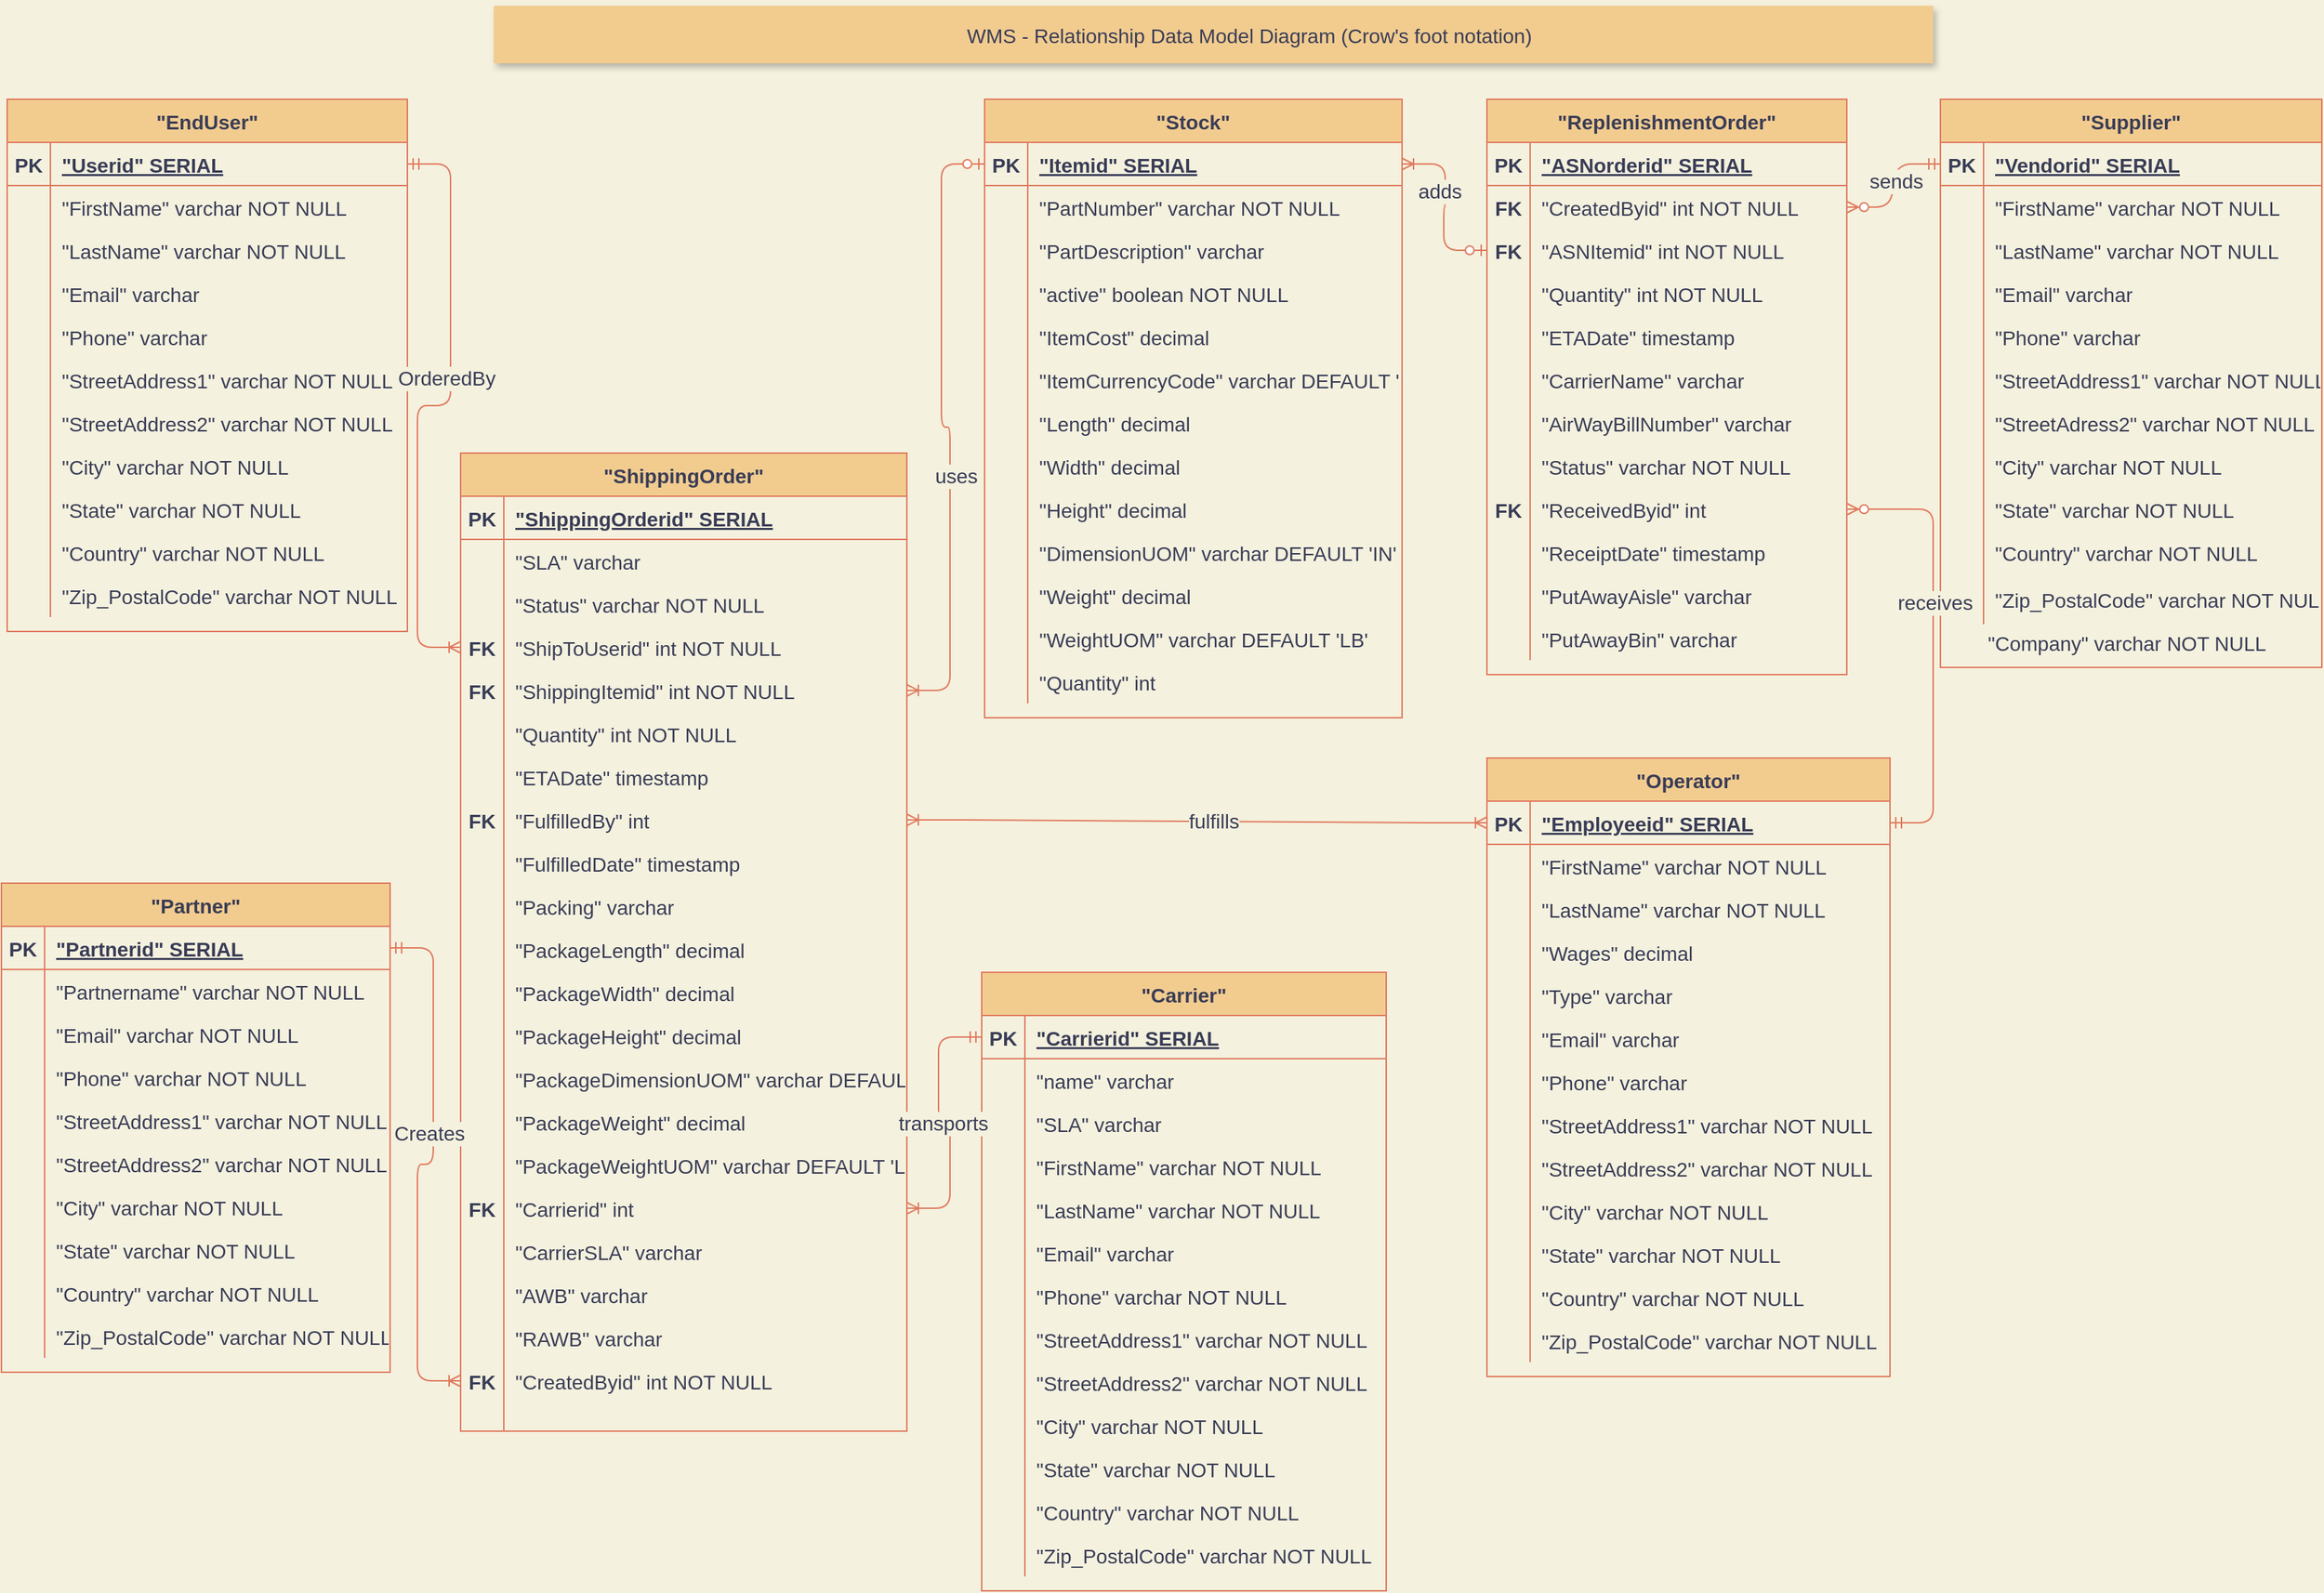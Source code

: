 <mxfile version="15.4.0" type="device"><diagram id="lOqx_u7Shhl-5ICrxRu5" name="RD"><mxGraphModel dx="2436" dy="1704" grid="1" gridSize="10" guides="1" tooltips="1" connect="1" arrows="1" fold="1" page="1" pageScale="1" pageWidth="1654" pageHeight="1169" background="#F4F1DE" math="0" shadow="0"><root><mxCell id="CnNxN1twX7aV1BU7tylr-0"/><mxCell id="CnNxN1twX7aV1BU7tylr-1" parent="CnNxN1twX7aV1BU7tylr-0"/><mxCell id="9AM7_dkRvA6J3HhcqGRP-0" value="&quot;Supplier&quot;" style="shape=table;startSize=30;container=1;collapsible=1;childLayout=tableLayout;fixedRows=1;rowLines=0;fontStyle=1;align=center;resizeLast=1;fillColor=#F2CC8F;strokeColor=#E07A5F;fontColor=#393C56;fontSize=14;" parent="CnNxN1twX7aV1BU7tylr-1" vertex="1"><mxGeometry x="-295" y="-1095" width="265" height="395" as="geometry"/></mxCell><mxCell id="9AM7_dkRvA6J3HhcqGRP-1" value="" style="shape=partialRectangle;collapsible=0;dropTarget=0;pointerEvents=0;fillColor=none;points=[[0,0.5],[1,0.5]];portConstraint=eastwest;top=0;left=0;right=0;bottom=1;strokeColor=#E07A5F;fontColor=#393C56;fontSize=14;" parent="9AM7_dkRvA6J3HhcqGRP-0" vertex="1"><mxGeometry y="30" width="265" height="30" as="geometry"/></mxCell><mxCell id="9AM7_dkRvA6J3HhcqGRP-2" value="PK" style="shape=partialRectangle;overflow=hidden;connectable=0;fillColor=none;top=0;left=0;bottom=0;right=0;fontStyle=1;strokeColor=#E07A5F;fontColor=#393C56;fontSize=14;" parent="9AM7_dkRvA6J3HhcqGRP-1" vertex="1"><mxGeometry width="30" height="30" as="geometry"><mxRectangle width="30" height="30" as="alternateBounds"/></mxGeometry></mxCell><mxCell id="9AM7_dkRvA6J3HhcqGRP-3" value="&quot;Vendorid&quot; SERIAL " style="shape=partialRectangle;overflow=hidden;connectable=0;fillColor=none;top=0;left=0;bottom=0;right=0;align=left;spacingLeft=6;fontStyle=5;strokeColor=#E07A5F;fontColor=#393C56;fontSize=14;" parent="9AM7_dkRvA6J3HhcqGRP-1" vertex="1"><mxGeometry x="30" width="235" height="30" as="geometry"><mxRectangle width="235" height="30" as="alternateBounds"/></mxGeometry></mxCell><mxCell id="9AM7_dkRvA6J3HhcqGRP-4" value="" style="shape=partialRectangle;collapsible=0;dropTarget=0;pointerEvents=0;fillColor=none;points=[[0,0.5],[1,0.5]];portConstraint=eastwest;top=0;left=0;right=0;bottom=0;strokeColor=#E07A5F;fontColor=#393C56;fontSize=14;" parent="9AM7_dkRvA6J3HhcqGRP-0" vertex="1"><mxGeometry y="60" width="265" height="30" as="geometry"/></mxCell><mxCell id="9AM7_dkRvA6J3HhcqGRP-5" value="" style="shape=partialRectangle;overflow=hidden;connectable=0;fillColor=none;top=0;left=0;bottom=0;right=0;strokeColor=#E07A5F;fontColor=#393C56;fontSize=14;" parent="9AM7_dkRvA6J3HhcqGRP-4" vertex="1"><mxGeometry width="30" height="30" as="geometry"><mxRectangle width="30" height="30" as="alternateBounds"/></mxGeometry></mxCell><mxCell id="9AM7_dkRvA6J3HhcqGRP-6" value="&quot;FirstName&quot; varchar NOT NULL" style="shape=partialRectangle;overflow=hidden;connectable=0;fillColor=none;top=0;left=0;bottom=0;right=0;align=left;spacingLeft=6;strokeColor=#E07A5F;fontColor=#393C56;fontSize=14;" parent="9AM7_dkRvA6J3HhcqGRP-4" vertex="1"><mxGeometry x="30" width="235" height="30" as="geometry"><mxRectangle width="235" height="30" as="alternateBounds"/></mxGeometry></mxCell><mxCell id="9AM7_dkRvA6J3HhcqGRP-7" value="" style="shape=partialRectangle;collapsible=0;dropTarget=0;pointerEvents=0;fillColor=none;points=[[0,0.5],[1,0.5]];portConstraint=eastwest;top=0;left=0;right=0;bottom=0;strokeColor=#E07A5F;fontColor=#393C56;fontSize=14;" parent="9AM7_dkRvA6J3HhcqGRP-0" vertex="1"><mxGeometry y="90" width="265" height="30" as="geometry"/></mxCell><mxCell id="9AM7_dkRvA6J3HhcqGRP-8" value="" style="shape=partialRectangle;overflow=hidden;connectable=0;fillColor=none;top=0;left=0;bottom=0;right=0;strokeColor=#E07A5F;fontColor=#393C56;fontSize=14;" parent="9AM7_dkRvA6J3HhcqGRP-7" vertex="1"><mxGeometry width="30" height="30" as="geometry"><mxRectangle width="30" height="30" as="alternateBounds"/></mxGeometry></mxCell><mxCell id="9AM7_dkRvA6J3HhcqGRP-9" value="&quot;LastName&quot; varchar NOT NULL" style="shape=partialRectangle;overflow=hidden;connectable=0;fillColor=none;top=0;left=0;bottom=0;right=0;align=left;spacingLeft=6;strokeColor=#E07A5F;fontColor=#393C56;fontSize=14;" parent="9AM7_dkRvA6J3HhcqGRP-7" vertex="1"><mxGeometry x="30" width="235" height="30" as="geometry"><mxRectangle width="235" height="30" as="alternateBounds"/></mxGeometry></mxCell><mxCell id="9AM7_dkRvA6J3HhcqGRP-10" value="" style="shape=partialRectangle;collapsible=0;dropTarget=0;pointerEvents=0;fillColor=none;points=[[0,0.5],[1,0.5]];portConstraint=eastwest;top=0;left=0;right=0;bottom=0;strokeColor=#E07A5F;fontColor=#393C56;fontSize=14;" parent="9AM7_dkRvA6J3HhcqGRP-0" vertex="1"><mxGeometry y="120" width="265" height="30" as="geometry"/></mxCell><mxCell id="9AM7_dkRvA6J3HhcqGRP-11" value="" style="shape=partialRectangle;overflow=hidden;connectable=0;fillColor=none;top=0;left=0;bottom=0;right=0;strokeColor=#E07A5F;fontColor=#393C56;fontSize=14;" parent="9AM7_dkRvA6J3HhcqGRP-10" vertex="1"><mxGeometry width="30" height="30" as="geometry"><mxRectangle width="30" height="30" as="alternateBounds"/></mxGeometry></mxCell><mxCell id="9AM7_dkRvA6J3HhcqGRP-12" value="&quot;Email&quot; varchar" style="shape=partialRectangle;overflow=hidden;connectable=0;fillColor=none;top=0;left=0;bottom=0;right=0;align=left;spacingLeft=6;strokeColor=#E07A5F;fontColor=#393C56;fontSize=14;" parent="9AM7_dkRvA6J3HhcqGRP-10" vertex="1"><mxGeometry x="30" width="235" height="30" as="geometry"><mxRectangle width="235" height="30" as="alternateBounds"/></mxGeometry></mxCell><mxCell id="9AM7_dkRvA6J3HhcqGRP-13" value="" style="shape=partialRectangle;collapsible=0;dropTarget=0;pointerEvents=0;fillColor=none;points=[[0,0.5],[1,0.5]];portConstraint=eastwest;top=0;left=0;right=0;bottom=0;strokeColor=#E07A5F;fontColor=#393C56;fontSize=14;" parent="9AM7_dkRvA6J3HhcqGRP-0" vertex="1"><mxGeometry y="150" width="265" height="30" as="geometry"/></mxCell><mxCell id="9AM7_dkRvA6J3HhcqGRP-14" value="" style="shape=partialRectangle;overflow=hidden;connectable=0;fillColor=none;top=0;left=0;bottom=0;right=0;strokeColor=#E07A5F;fontColor=#393C56;fontSize=14;" parent="9AM7_dkRvA6J3HhcqGRP-13" vertex="1"><mxGeometry width="30" height="30" as="geometry"><mxRectangle width="30" height="30" as="alternateBounds"/></mxGeometry></mxCell><mxCell id="9AM7_dkRvA6J3HhcqGRP-15" value="&quot;Phone&quot; varchar" style="shape=partialRectangle;overflow=hidden;connectable=0;fillColor=none;top=0;left=0;bottom=0;right=0;align=left;spacingLeft=6;strokeColor=#E07A5F;fontColor=#393C56;fontSize=14;" parent="9AM7_dkRvA6J3HhcqGRP-13" vertex="1"><mxGeometry x="30" width="235" height="30" as="geometry"><mxRectangle width="235" height="30" as="alternateBounds"/></mxGeometry></mxCell><mxCell id="9AM7_dkRvA6J3HhcqGRP-16" value="" style="shape=partialRectangle;collapsible=0;dropTarget=0;pointerEvents=0;fillColor=none;points=[[0,0.5],[1,0.5]];portConstraint=eastwest;top=0;left=0;right=0;bottom=0;strokeColor=#E07A5F;fontColor=#393C56;fontSize=14;" parent="9AM7_dkRvA6J3HhcqGRP-0" vertex="1"><mxGeometry y="180" width="265" height="30" as="geometry"/></mxCell><mxCell id="9AM7_dkRvA6J3HhcqGRP-17" value="" style="shape=partialRectangle;overflow=hidden;connectable=0;fillColor=none;top=0;left=0;bottom=0;right=0;strokeColor=#E07A5F;fontColor=#393C56;fontSize=14;" parent="9AM7_dkRvA6J3HhcqGRP-16" vertex="1"><mxGeometry width="30" height="30" as="geometry"><mxRectangle width="30" height="30" as="alternateBounds"/></mxGeometry></mxCell><mxCell id="9AM7_dkRvA6J3HhcqGRP-18" value="&quot;StreetAddress1&quot; varchar NOT NULL" style="shape=partialRectangle;overflow=hidden;connectable=0;fillColor=none;top=0;left=0;bottom=0;right=0;align=left;spacingLeft=6;strokeColor=#E07A5F;fontColor=#393C56;fontSize=14;" parent="9AM7_dkRvA6J3HhcqGRP-16" vertex="1"><mxGeometry x="30" width="235" height="30" as="geometry"><mxRectangle width="235" height="30" as="alternateBounds"/></mxGeometry></mxCell><mxCell id="9AM7_dkRvA6J3HhcqGRP-19" value="" style="shape=partialRectangle;collapsible=0;dropTarget=0;pointerEvents=0;fillColor=none;points=[[0,0.5],[1,0.5]];portConstraint=eastwest;top=0;left=0;right=0;bottom=0;strokeColor=#E07A5F;fontColor=#393C56;fontSize=14;" parent="9AM7_dkRvA6J3HhcqGRP-0" vertex="1"><mxGeometry y="210" width="265" height="30" as="geometry"/></mxCell><mxCell id="9AM7_dkRvA6J3HhcqGRP-20" value="" style="shape=partialRectangle;overflow=hidden;connectable=0;fillColor=none;top=0;left=0;bottom=0;right=0;strokeColor=#E07A5F;fontColor=#393C56;fontSize=14;" parent="9AM7_dkRvA6J3HhcqGRP-19" vertex="1"><mxGeometry width="30" height="30" as="geometry"><mxRectangle width="30" height="30" as="alternateBounds"/></mxGeometry></mxCell><mxCell id="9AM7_dkRvA6J3HhcqGRP-21" value="&quot;StreetAdress2&quot; varchar NOT NULL" style="shape=partialRectangle;overflow=hidden;connectable=0;fillColor=none;top=0;left=0;bottom=0;right=0;align=left;spacingLeft=6;strokeColor=#E07A5F;fontColor=#393C56;fontSize=14;" parent="9AM7_dkRvA6J3HhcqGRP-19" vertex="1"><mxGeometry x="30" width="235" height="30" as="geometry"><mxRectangle width="235" height="30" as="alternateBounds"/></mxGeometry></mxCell><mxCell id="9AM7_dkRvA6J3HhcqGRP-22" value="" style="shape=partialRectangle;collapsible=0;dropTarget=0;pointerEvents=0;fillColor=none;points=[[0,0.5],[1,0.5]];portConstraint=eastwest;top=0;left=0;right=0;bottom=0;strokeColor=#E07A5F;fontColor=#393C56;fontSize=14;" parent="9AM7_dkRvA6J3HhcqGRP-0" vertex="1"><mxGeometry y="240" width="265" height="30" as="geometry"/></mxCell><mxCell id="9AM7_dkRvA6J3HhcqGRP-23" value="" style="shape=partialRectangle;overflow=hidden;connectable=0;fillColor=none;top=0;left=0;bottom=0;right=0;strokeColor=#E07A5F;fontColor=#393C56;fontSize=14;" parent="9AM7_dkRvA6J3HhcqGRP-22" vertex="1"><mxGeometry width="30" height="30" as="geometry"><mxRectangle width="30" height="30" as="alternateBounds"/></mxGeometry></mxCell><mxCell id="9AM7_dkRvA6J3HhcqGRP-24" value="&quot;City&quot; varchar NOT NULL" style="shape=partialRectangle;overflow=hidden;connectable=0;fillColor=none;top=0;left=0;bottom=0;right=0;align=left;spacingLeft=6;strokeColor=#E07A5F;fontColor=#393C56;fontSize=14;" parent="9AM7_dkRvA6J3HhcqGRP-22" vertex="1"><mxGeometry x="30" width="235" height="30" as="geometry"><mxRectangle width="235" height="30" as="alternateBounds"/></mxGeometry></mxCell><mxCell id="9AM7_dkRvA6J3HhcqGRP-25" value="" style="shape=partialRectangle;collapsible=0;dropTarget=0;pointerEvents=0;fillColor=none;points=[[0,0.5],[1,0.5]];portConstraint=eastwest;top=0;left=0;right=0;bottom=0;strokeColor=#E07A5F;fontColor=#393C56;fontSize=14;" parent="9AM7_dkRvA6J3HhcqGRP-0" vertex="1"><mxGeometry y="270" width="265" height="30" as="geometry"/></mxCell><mxCell id="9AM7_dkRvA6J3HhcqGRP-26" value="" style="shape=partialRectangle;overflow=hidden;connectable=0;fillColor=none;top=0;left=0;bottom=0;right=0;strokeColor=#E07A5F;fontColor=#393C56;fontSize=14;" parent="9AM7_dkRvA6J3HhcqGRP-25" vertex="1"><mxGeometry width="30" height="30" as="geometry"><mxRectangle width="30" height="30" as="alternateBounds"/></mxGeometry></mxCell><mxCell id="9AM7_dkRvA6J3HhcqGRP-27" value="&quot;State&quot; varchar NOT NULL" style="shape=partialRectangle;overflow=hidden;connectable=0;fillColor=none;top=0;left=0;bottom=0;right=0;align=left;spacingLeft=6;strokeColor=#E07A5F;fontColor=#393C56;fontSize=14;" parent="9AM7_dkRvA6J3HhcqGRP-25" vertex="1"><mxGeometry x="30" width="235" height="30" as="geometry"><mxRectangle width="235" height="30" as="alternateBounds"/></mxGeometry></mxCell><mxCell id="9AM7_dkRvA6J3HhcqGRP-28" value="" style="shape=partialRectangle;collapsible=0;dropTarget=0;pointerEvents=0;fillColor=none;points=[[0,0.5],[1,0.5]];portConstraint=eastwest;top=0;left=0;right=0;bottom=0;strokeColor=#E07A5F;fontColor=#393C56;fontSize=14;" parent="9AM7_dkRvA6J3HhcqGRP-0" vertex="1"><mxGeometry y="300" width="265" height="30" as="geometry"/></mxCell><mxCell id="9AM7_dkRvA6J3HhcqGRP-29" value="" style="shape=partialRectangle;overflow=hidden;connectable=0;fillColor=none;top=0;left=0;bottom=0;right=0;strokeColor=#E07A5F;fontColor=#393C56;fontSize=14;" parent="9AM7_dkRvA6J3HhcqGRP-28" vertex="1"><mxGeometry width="30" height="30" as="geometry"><mxRectangle width="30" height="30" as="alternateBounds"/></mxGeometry></mxCell><mxCell id="9AM7_dkRvA6J3HhcqGRP-30" value="&quot;Country&quot; varchar NOT NULL" style="shape=partialRectangle;overflow=hidden;connectable=0;fillColor=none;top=0;left=0;bottom=0;right=0;align=left;spacingLeft=6;strokeColor=#E07A5F;fontColor=#393C56;fontSize=14;" parent="9AM7_dkRvA6J3HhcqGRP-28" vertex="1"><mxGeometry x="30" width="235" height="30" as="geometry"><mxRectangle width="235" height="30" as="alternateBounds"/></mxGeometry></mxCell><mxCell id="9AM7_dkRvA6J3HhcqGRP-31" value="" style="shape=partialRectangle;collapsible=0;dropTarget=0;pointerEvents=0;fillColor=none;points=[[0,0.5],[1,0.5]];portConstraint=eastwest;top=0;left=0;right=0;bottom=0;strokeColor=#E07A5F;fontColor=#393C56;fontSize=14;" parent="9AM7_dkRvA6J3HhcqGRP-0" vertex="1"><mxGeometry y="330" width="265" height="35" as="geometry"/></mxCell><mxCell id="9AM7_dkRvA6J3HhcqGRP-32" value="" style="shape=partialRectangle;overflow=hidden;connectable=0;fillColor=none;top=0;left=0;bottom=0;right=0;strokeColor=#E07A5F;fontColor=#393C56;fontSize=14;" parent="9AM7_dkRvA6J3HhcqGRP-31" vertex="1"><mxGeometry width="30" height="35" as="geometry"><mxRectangle width="30" height="35" as="alternateBounds"/></mxGeometry></mxCell><mxCell id="9AM7_dkRvA6J3HhcqGRP-33" value="&quot;Zip_PostalCode&quot; varchar NOT NULL" style="shape=partialRectangle;overflow=hidden;connectable=0;fillColor=none;top=0;left=0;bottom=0;right=0;align=left;spacingLeft=6;strokeColor=#E07A5F;fontColor=#393C56;fontSize=14;" parent="9AM7_dkRvA6J3HhcqGRP-31" vertex="1"><mxGeometry x="30" width="235" height="35" as="geometry"><mxRectangle width="235" height="35" as="alternateBounds"/></mxGeometry></mxCell><mxCell id="9AM7_dkRvA6J3HhcqGRP-34" value="&quot;ReplenishmentOrder&quot;" style="shape=table;startSize=30;container=1;collapsible=1;childLayout=tableLayout;fixedRows=1;rowLines=0;fontStyle=1;align=center;resizeLast=1;fillColor=#F2CC8F;strokeColor=#E07A5F;fontColor=#393C56;fontSize=14;" parent="CnNxN1twX7aV1BU7tylr-1" vertex="1"><mxGeometry x="-610" y="-1095" width="250" height="400" as="geometry"/></mxCell><mxCell id="9AM7_dkRvA6J3HhcqGRP-35" value="" style="shape=partialRectangle;collapsible=0;dropTarget=0;pointerEvents=0;fillColor=none;points=[[0,0.5],[1,0.5]];portConstraint=eastwest;top=0;left=0;right=0;bottom=1;strokeColor=#E07A5F;fontColor=#393C56;fontSize=14;" parent="9AM7_dkRvA6J3HhcqGRP-34" vertex="1"><mxGeometry y="30" width="250" height="30" as="geometry"/></mxCell><mxCell id="9AM7_dkRvA6J3HhcqGRP-36" value="PK" style="shape=partialRectangle;overflow=hidden;connectable=0;fillColor=none;top=0;left=0;bottom=0;right=0;fontStyle=1;strokeColor=#E07A5F;fontColor=#393C56;fontSize=14;" parent="9AM7_dkRvA6J3HhcqGRP-35" vertex="1"><mxGeometry width="30" height="30" as="geometry"><mxRectangle width="30" height="30" as="alternateBounds"/></mxGeometry></mxCell><mxCell id="9AM7_dkRvA6J3HhcqGRP-37" value="&quot;ASNorderid&quot; SERIAL " style="shape=partialRectangle;overflow=hidden;connectable=0;fillColor=none;top=0;left=0;bottom=0;right=0;align=left;spacingLeft=6;fontStyle=5;strokeColor=#E07A5F;fontColor=#393C56;fontSize=14;" parent="9AM7_dkRvA6J3HhcqGRP-35" vertex="1"><mxGeometry x="30" width="220" height="30" as="geometry"><mxRectangle width="220" height="30" as="alternateBounds"/></mxGeometry></mxCell><mxCell id="9AM7_dkRvA6J3HhcqGRP-38" value="" style="shape=partialRectangle;collapsible=0;dropTarget=0;pointerEvents=0;fillColor=none;points=[[0,0.5],[1,0.5]];portConstraint=eastwest;top=0;left=0;right=0;bottom=0;strokeColor=#E07A5F;fontColor=#393C56;fontSize=14;" parent="9AM7_dkRvA6J3HhcqGRP-34" vertex="1"><mxGeometry y="60" width="250" height="30" as="geometry"/></mxCell><mxCell id="9AM7_dkRvA6J3HhcqGRP-39" value="FK" style="shape=partialRectangle;overflow=hidden;connectable=0;fillColor=none;top=0;left=0;bottom=0;right=0;fontColor=#393C56;fontStyle=1;strokeColor=#E07A5F;fontSize=14;" parent="9AM7_dkRvA6J3HhcqGRP-38" vertex="1"><mxGeometry width="30" height="30" as="geometry"><mxRectangle width="30" height="30" as="alternateBounds"/></mxGeometry></mxCell><mxCell id="9AM7_dkRvA6J3HhcqGRP-40" value="&quot;CreatedByid&quot; int NOT NULL" style="shape=partialRectangle;overflow=hidden;connectable=0;fillColor=none;top=0;left=0;bottom=0;right=0;align=left;spacingLeft=6;strokeColor=#E07A5F;fontColor=#393C56;fontSize=14;" parent="9AM7_dkRvA6J3HhcqGRP-38" vertex="1"><mxGeometry x="30" width="220" height="30" as="geometry"><mxRectangle width="220" height="30" as="alternateBounds"/></mxGeometry></mxCell><mxCell id="9AM7_dkRvA6J3HhcqGRP-41" value="" style="shape=partialRectangle;collapsible=0;dropTarget=0;pointerEvents=0;fillColor=none;points=[[0,0.5],[1,0.5]];portConstraint=eastwest;top=0;left=0;right=0;bottom=0;strokeColor=#E07A5F;fontColor=#393C56;fontSize=14;" parent="9AM7_dkRvA6J3HhcqGRP-34" vertex="1"><mxGeometry y="90" width="250" height="30" as="geometry"/></mxCell><mxCell id="9AM7_dkRvA6J3HhcqGRP-42" value="FK" style="shape=partialRectangle;overflow=hidden;connectable=0;fillColor=none;top=0;left=0;bottom=0;right=0;fontStyle=1;fontColor=#393C56;strokeColor=#E07A5F;fontSize=14;" parent="9AM7_dkRvA6J3HhcqGRP-41" vertex="1"><mxGeometry width="30" height="30" as="geometry"><mxRectangle width="30" height="30" as="alternateBounds"/></mxGeometry></mxCell><mxCell id="9AM7_dkRvA6J3HhcqGRP-43" value="&quot;ASNItemid&quot; int NOT NULL" style="shape=partialRectangle;overflow=hidden;connectable=0;fillColor=none;top=0;left=0;bottom=0;right=0;align=left;spacingLeft=6;strokeColor=#E07A5F;fontColor=#393C56;fontSize=14;" parent="9AM7_dkRvA6J3HhcqGRP-41" vertex="1"><mxGeometry x="30" width="220" height="30" as="geometry"><mxRectangle width="220" height="30" as="alternateBounds"/></mxGeometry></mxCell><mxCell id="9AM7_dkRvA6J3HhcqGRP-44" value="" style="shape=partialRectangle;collapsible=0;dropTarget=0;pointerEvents=0;fillColor=none;points=[[0,0.5],[1,0.5]];portConstraint=eastwest;top=0;left=0;right=0;bottom=0;strokeColor=#E07A5F;fontColor=#393C56;fontSize=14;" parent="9AM7_dkRvA6J3HhcqGRP-34" vertex="1"><mxGeometry y="120" width="250" height="30" as="geometry"/></mxCell><mxCell id="9AM7_dkRvA6J3HhcqGRP-45" value="" style="shape=partialRectangle;overflow=hidden;connectable=0;fillColor=none;top=0;left=0;bottom=0;right=0;strokeColor=#E07A5F;fontColor=#393C56;fontSize=14;" parent="9AM7_dkRvA6J3HhcqGRP-44" vertex="1"><mxGeometry width="30" height="30" as="geometry"><mxRectangle width="30" height="30" as="alternateBounds"/></mxGeometry></mxCell><mxCell id="9AM7_dkRvA6J3HhcqGRP-46" value="&quot;Quantity&quot; int NOT NULL" style="shape=partialRectangle;overflow=hidden;connectable=0;fillColor=none;top=0;left=0;bottom=0;right=0;align=left;spacingLeft=6;strokeColor=#E07A5F;fontColor=#393C56;fontSize=14;" parent="9AM7_dkRvA6J3HhcqGRP-44" vertex="1"><mxGeometry x="30" width="220" height="30" as="geometry"><mxRectangle width="220" height="30" as="alternateBounds"/></mxGeometry></mxCell><mxCell id="9AM7_dkRvA6J3HhcqGRP-47" value="" style="shape=partialRectangle;collapsible=0;dropTarget=0;pointerEvents=0;fillColor=none;points=[[0,0.5],[1,0.5]];portConstraint=eastwest;top=0;left=0;right=0;bottom=0;strokeColor=#E07A5F;fontColor=#393C56;fontSize=14;" parent="9AM7_dkRvA6J3HhcqGRP-34" vertex="1"><mxGeometry y="150" width="250" height="30" as="geometry"/></mxCell><mxCell id="9AM7_dkRvA6J3HhcqGRP-48" value="" style="shape=partialRectangle;overflow=hidden;connectable=0;fillColor=none;top=0;left=0;bottom=0;right=0;strokeColor=#E07A5F;fontColor=#393C56;fontSize=14;" parent="9AM7_dkRvA6J3HhcqGRP-47" vertex="1"><mxGeometry width="30" height="30" as="geometry"><mxRectangle width="30" height="30" as="alternateBounds"/></mxGeometry></mxCell><mxCell id="9AM7_dkRvA6J3HhcqGRP-49" value="&quot;ETADate&quot; timestamp" style="shape=partialRectangle;overflow=hidden;connectable=0;fillColor=none;top=0;left=0;bottom=0;right=0;align=left;spacingLeft=6;strokeColor=#E07A5F;fontColor=#393C56;fontSize=14;" parent="9AM7_dkRvA6J3HhcqGRP-47" vertex="1"><mxGeometry x="30" width="220" height="30" as="geometry"><mxRectangle width="220" height="30" as="alternateBounds"/></mxGeometry></mxCell><mxCell id="9AM7_dkRvA6J3HhcqGRP-50" value="" style="shape=partialRectangle;collapsible=0;dropTarget=0;pointerEvents=0;fillColor=none;points=[[0,0.5],[1,0.5]];portConstraint=eastwest;top=0;left=0;right=0;bottom=0;strokeColor=#E07A5F;fontColor=#393C56;fontSize=14;" parent="9AM7_dkRvA6J3HhcqGRP-34" vertex="1"><mxGeometry y="180" width="250" height="30" as="geometry"/></mxCell><mxCell id="9AM7_dkRvA6J3HhcqGRP-51" value="" style="shape=partialRectangle;overflow=hidden;connectable=0;fillColor=none;top=0;left=0;bottom=0;right=0;strokeColor=#E07A5F;fontColor=#393C56;fontSize=14;" parent="9AM7_dkRvA6J3HhcqGRP-50" vertex="1"><mxGeometry width="30" height="30" as="geometry"><mxRectangle width="30" height="30" as="alternateBounds"/></mxGeometry></mxCell><mxCell id="9AM7_dkRvA6J3HhcqGRP-52" value="&quot;CarrierName&quot; varchar" style="shape=partialRectangle;overflow=hidden;connectable=0;fillColor=none;top=0;left=0;bottom=0;right=0;align=left;spacingLeft=6;strokeColor=#E07A5F;fontColor=#393C56;fontSize=14;" parent="9AM7_dkRvA6J3HhcqGRP-50" vertex="1"><mxGeometry x="30" width="220" height="30" as="geometry"><mxRectangle width="220" height="30" as="alternateBounds"/></mxGeometry></mxCell><mxCell id="9AM7_dkRvA6J3HhcqGRP-53" value="" style="shape=partialRectangle;collapsible=0;dropTarget=0;pointerEvents=0;fillColor=none;points=[[0,0.5],[1,0.5]];portConstraint=eastwest;top=0;left=0;right=0;bottom=0;strokeColor=#E07A5F;fontColor=#393C56;fontSize=14;" parent="9AM7_dkRvA6J3HhcqGRP-34" vertex="1"><mxGeometry y="210" width="250" height="30" as="geometry"/></mxCell><mxCell id="9AM7_dkRvA6J3HhcqGRP-54" value="" style="shape=partialRectangle;overflow=hidden;connectable=0;fillColor=none;top=0;left=0;bottom=0;right=0;strokeColor=#E07A5F;fontColor=#393C56;fontSize=14;" parent="9AM7_dkRvA6J3HhcqGRP-53" vertex="1"><mxGeometry width="30" height="30" as="geometry"><mxRectangle width="30" height="30" as="alternateBounds"/></mxGeometry></mxCell><mxCell id="9AM7_dkRvA6J3HhcqGRP-55" value="&quot;AirWayBillNumber&quot; varchar" style="shape=partialRectangle;overflow=hidden;connectable=0;fillColor=none;top=0;left=0;bottom=0;right=0;align=left;spacingLeft=6;strokeColor=#E07A5F;fontColor=#393C56;fontSize=14;" parent="9AM7_dkRvA6J3HhcqGRP-53" vertex="1"><mxGeometry x="30" width="220" height="30" as="geometry"><mxRectangle width="220" height="30" as="alternateBounds"/></mxGeometry></mxCell><mxCell id="9AM7_dkRvA6J3HhcqGRP-56" value="" style="shape=partialRectangle;collapsible=0;dropTarget=0;pointerEvents=0;fillColor=none;points=[[0,0.5],[1,0.5]];portConstraint=eastwest;top=0;left=0;right=0;bottom=0;strokeColor=#E07A5F;fontColor=#393C56;fontSize=14;" parent="9AM7_dkRvA6J3HhcqGRP-34" vertex="1"><mxGeometry y="240" width="250" height="30" as="geometry"/></mxCell><mxCell id="9AM7_dkRvA6J3HhcqGRP-57" value="" style="shape=partialRectangle;overflow=hidden;connectable=0;fillColor=none;top=0;left=0;bottom=0;right=0;strokeColor=#E07A5F;fontColor=#393C56;fontSize=14;" parent="9AM7_dkRvA6J3HhcqGRP-56" vertex="1"><mxGeometry width="30" height="30" as="geometry"><mxRectangle width="30" height="30" as="alternateBounds"/></mxGeometry></mxCell><mxCell id="9AM7_dkRvA6J3HhcqGRP-58" value="&quot;Status&quot; varchar NOT NULL" style="shape=partialRectangle;overflow=hidden;connectable=0;fillColor=none;top=0;left=0;bottom=0;right=0;align=left;spacingLeft=6;strokeColor=#E07A5F;fontColor=#393C56;fontSize=14;" parent="9AM7_dkRvA6J3HhcqGRP-56" vertex="1"><mxGeometry x="30" width="220" height="30" as="geometry"><mxRectangle width="220" height="30" as="alternateBounds"/></mxGeometry></mxCell><mxCell id="9AM7_dkRvA6J3HhcqGRP-59" value="" style="shape=partialRectangle;collapsible=0;dropTarget=0;pointerEvents=0;fillColor=none;points=[[0,0.5],[1,0.5]];portConstraint=eastwest;top=0;left=0;right=0;bottom=0;strokeColor=#E07A5F;fontColor=#393C56;fontSize=14;" parent="9AM7_dkRvA6J3HhcqGRP-34" vertex="1"><mxGeometry y="270" width="250" height="30" as="geometry"/></mxCell><mxCell id="9AM7_dkRvA6J3HhcqGRP-60" value="FK" style="shape=partialRectangle;overflow=hidden;connectable=0;fillColor=none;top=0;left=0;bottom=0;right=0;fontStyle=1;strokeColor=#E07A5F;fontColor=#393C56;fontSize=14;" parent="9AM7_dkRvA6J3HhcqGRP-59" vertex="1"><mxGeometry width="30" height="30" as="geometry"><mxRectangle width="30" height="30" as="alternateBounds"/></mxGeometry></mxCell><mxCell id="9AM7_dkRvA6J3HhcqGRP-61" value="&quot;ReceivedByid&quot; int " style="shape=partialRectangle;overflow=hidden;connectable=0;fillColor=none;top=0;left=0;bottom=0;right=0;align=left;spacingLeft=6;strokeColor=#E07A5F;fontColor=#393C56;fontSize=14;" parent="9AM7_dkRvA6J3HhcqGRP-59" vertex="1"><mxGeometry x="30" width="220" height="30" as="geometry"><mxRectangle width="220" height="30" as="alternateBounds"/></mxGeometry></mxCell><mxCell id="9AM7_dkRvA6J3HhcqGRP-62" value="" style="shape=partialRectangle;collapsible=0;dropTarget=0;pointerEvents=0;fillColor=none;points=[[0,0.5],[1,0.5]];portConstraint=eastwest;top=0;left=0;right=0;bottom=0;strokeColor=#E07A5F;fontColor=#393C56;fontSize=14;" parent="9AM7_dkRvA6J3HhcqGRP-34" vertex="1"><mxGeometry y="300" width="250" height="30" as="geometry"/></mxCell><mxCell id="9AM7_dkRvA6J3HhcqGRP-63" value="" style="shape=partialRectangle;overflow=hidden;connectable=0;fillColor=none;top=0;left=0;bottom=0;right=0;strokeColor=#E07A5F;fontColor=#393C56;fontSize=14;" parent="9AM7_dkRvA6J3HhcqGRP-62" vertex="1"><mxGeometry width="30" height="30" as="geometry"><mxRectangle width="30" height="30" as="alternateBounds"/></mxGeometry></mxCell><mxCell id="9AM7_dkRvA6J3HhcqGRP-64" value="&quot;ReceiptDate&quot; timestamp " style="shape=partialRectangle;overflow=hidden;connectable=0;fillColor=none;top=0;left=0;bottom=0;right=0;align=left;spacingLeft=6;strokeColor=#E07A5F;fontColor=#393C56;fontSize=14;" parent="9AM7_dkRvA6J3HhcqGRP-62" vertex="1"><mxGeometry x="30" width="220" height="30" as="geometry"><mxRectangle width="220" height="30" as="alternateBounds"/></mxGeometry></mxCell><mxCell id="9AM7_dkRvA6J3HhcqGRP-65" value="" style="shape=partialRectangle;collapsible=0;dropTarget=0;pointerEvents=0;fillColor=none;points=[[0,0.5],[1,0.5]];portConstraint=eastwest;top=0;left=0;right=0;bottom=0;strokeColor=#E07A5F;fontColor=#393C56;fontSize=14;" parent="9AM7_dkRvA6J3HhcqGRP-34" vertex="1"><mxGeometry y="330" width="250" height="30" as="geometry"/></mxCell><mxCell id="9AM7_dkRvA6J3HhcqGRP-66" value="" style="shape=partialRectangle;overflow=hidden;connectable=0;fillColor=none;top=0;left=0;bottom=0;right=0;strokeColor=#E07A5F;fontColor=#393C56;fontSize=14;" parent="9AM7_dkRvA6J3HhcqGRP-65" vertex="1"><mxGeometry width="30" height="30" as="geometry"><mxRectangle width="30" height="30" as="alternateBounds"/></mxGeometry></mxCell><mxCell id="9AM7_dkRvA6J3HhcqGRP-67" value="&quot;PutAwayAisle&quot; varchar" style="shape=partialRectangle;overflow=hidden;connectable=0;fillColor=none;top=0;left=0;bottom=0;right=0;align=left;spacingLeft=6;strokeColor=#E07A5F;fontColor=#393C56;fontSize=14;" parent="9AM7_dkRvA6J3HhcqGRP-65" vertex="1"><mxGeometry x="30" width="220" height="30" as="geometry"><mxRectangle width="220" height="30" as="alternateBounds"/></mxGeometry></mxCell><mxCell id="9AM7_dkRvA6J3HhcqGRP-68" value="" style="shape=partialRectangle;collapsible=0;dropTarget=0;pointerEvents=0;fillColor=none;points=[[0,0.5],[1,0.5]];portConstraint=eastwest;top=0;left=0;right=0;bottom=0;strokeColor=#E07A5F;fontColor=#393C56;fontSize=14;" parent="9AM7_dkRvA6J3HhcqGRP-34" vertex="1"><mxGeometry y="360" width="250" height="30" as="geometry"/></mxCell><mxCell id="9AM7_dkRvA6J3HhcqGRP-69" value="" style="shape=partialRectangle;overflow=hidden;connectable=0;fillColor=none;top=0;left=0;bottom=0;right=0;strokeColor=#E07A5F;fontColor=#393C56;fontSize=14;" parent="9AM7_dkRvA6J3HhcqGRP-68" vertex="1"><mxGeometry width="30" height="30" as="geometry"><mxRectangle width="30" height="30" as="alternateBounds"/></mxGeometry></mxCell><mxCell id="9AM7_dkRvA6J3HhcqGRP-70" value="&quot;PutAwayBin&quot; varchar " style="shape=partialRectangle;overflow=hidden;connectable=0;fillColor=none;top=0;left=0;bottom=0;right=0;align=left;spacingLeft=6;strokeColor=#E07A5F;fontColor=#393C56;fontSize=14;" parent="9AM7_dkRvA6J3HhcqGRP-68" vertex="1"><mxGeometry x="30" width="220" height="30" as="geometry"><mxRectangle width="220" height="30" as="alternateBounds"/></mxGeometry></mxCell><mxCell id="9AM7_dkRvA6J3HhcqGRP-71" value="&quot;Operator&quot;" style="shape=table;startSize=30;container=1;collapsible=1;childLayout=tableLayout;fixedRows=1;rowLines=0;fontStyle=1;align=center;resizeLast=1;fillColor=#F2CC8F;strokeColor=#E07A5F;fontColor=#393C56;fontSize=14;" parent="CnNxN1twX7aV1BU7tylr-1" vertex="1"><mxGeometry x="-610" y="-637" width="280" height="430" as="geometry"/></mxCell><mxCell id="9AM7_dkRvA6J3HhcqGRP-72" value="" style="shape=partialRectangle;collapsible=0;dropTarget=0;pointerEvents=0;fillColor=none;points=[[0,0.5],[1,0.5]];portConstraint=eastwest;top=0;left=0;right=0;bottom=1;strokeColor=#E07A5F;fontColor=#393C56;fontSize=14;" parent="9AM7_dkRvA6J3HhcqGRP-71" vertex="1"><mxGeometry y="30" width="280" height="30" as="geometry"/></mxCell><mxCell id="9AM7_dkRvA6J3HhcqGRP-73" value="PK" style="shape=partialRectangle;overflow=hidden;connectable=0;fillColor=none;top=0;left=0;bottom=0;right=0;fontStyle=1;strokeColor=#E07A5F;fontColor=#393C56;fontSize=14;" parent="9AM7_dkRvA6J3HhcqGRP-72" vertex="1"><mxGeometry width="30" height="30" as="geometry"><mxRectangle width="30" height="30" as="alternateBounds"/></mxGeometry></mxCell><mxCell id="9AM7_dkRvA6J3HhcqGRP-74" value="&quot;Employeeid&quot; SERIAL " style="shape=partialRectangle;overflow=hidden;connectable=0;fillColor=none;top=0;left=0;bottom=0;right=0;align=left;spacingLeft=6;fontStyle=5;strokeColor=#E07A5F;fontColor=#393C56;fontSize=14;" parent="9AM7_dkRvA6J3HhcqGRP-72" vertex="1"><mxGeometry x="30" width="250" height="30" as="geometry"><mxRectangle width="250" height="30" as="alternateBounds"/></mxGeometry></mxCell><mxCell id="9AM7_dkRvA6J3HhcqGRP-75" value="" style="shape=partialRectangle;collapsible=0;dropTarget=0;pointerEvents=0;fillColor=none;points=[[0,0.5],[1,0.5]];portConstraint=eastwest;top=0;left=0;right=0;bottom=0;strokeColor=#E07A5F;fontColor=#393C56;fontSize=14;" parent="9AM7_dkRvA6J3HhcqGRP-71" vertex="1"><mxGeometry y="60" width="280" height="30" as="geometry"/></mxCell><mxCell id="9AM7_dkRvA6J3HhcqGRP-76" value="" style="shape=partialRectangle;overflow=hidden;connectable=0;fillColor=none;top=0;left=0;bottom=0;right=0;strokeColor=#E07A5F;fontColor=#393C56;fontSize=14;" parent="9AM7_dkRvA6J3HhcqGRP-75" vertex="1"><mxGeometry width="30" height="30" as="geometry"><mxRectangle width="30" height="30" as="alternateBounds"/></mxGeometry></mxCell><mxCell id="9AM7_dkRvA6J3HhcqGRP-77" value="&quot;FirstName&quot; varchar NOT NULL" style="shape=partialRectangle;overflow=hidden;connectable=0;fillColor=none;top=0;left=0;bottom=0;right=0;align=left;spacingLeft=6;strokeColor=#E07A5F;fontColor=#393C56;fontSize=14;" parent="9AM7_dkRvA6J3HhcqGRP-75" vertex="1"><mxGeometry x="30" width="250" height="30" as="geometry"><mxRectangle width="250" height="30" as="alternateBounds"/></mxGeometry></mxCell><mxCell id="9AM7_dkRvA6J3HhcqGRP-78" value="" style="shape=partialRectangle;collapsible=0;dropTarget=0;pointerEvents=0;fillColor=none;points=[[0,0.5],[1,0.5]];portConstraint=eastwest;top=0;left=0;right=0;bottom=0;strokeColor=#E07A5F;fontColor=#393C56;fontSize=14;" parent="9AM7_dkRvA6J3HhcqGRP-71" vertex="1"><mxGeometry y="90" width="280" height="30" as="geometry"/></mxCell><mxCell id="9AM7_dkRvA6J3HhcqGRP-79" value="" style="shape=partialRectangle;overflow=hidden;connectable=0;fillColor=none;top=0;left=0;bottom=0;right=0;strokeColor=#E07A5F;fontColor=#393C56;fontSize=14;" parent="9AM7_dkRvA6J3HhcqGRP-78" vertex="1"><mxGeometry width="30" height="30" as="geometry"><mxRectangle width="30" height="30" as="alternateBounds"/></mxGeometry></mxCell><mxCell id="9AM7_dkRvA6J3HhcqGRP-80" value="&quot;LastName&quot; varchar NOT NULL" style="shape=partialRectangle;overflow=hidden;connectable=0;fillColor=none;top=0;left=0;bottom=0;right=0;align=left;spacingLeft=6;strokeColor=#E07A5F;fontColor=#393C56;fontSize=14;" parent="9AM7_dkRvA6J3HhcqGRP-78" vertex="1"><mxGeometry x="30" width="250" height="30" as="geometry"><mxRectangle width="250" height="30" as="alternateBounds"/></mxGeometry></mxCell><mxCell id="9AM7_dkRvA6J3HhcqGRP-81" value="" style="shape=partialRectangle;collapsible=0;dropTarget=0;pointerEvents=0;fillColor=none;points=[[0,0.5],[1,0.5]];portConstraint=eastwest;top=0;left=0;right=0;bottom=0;strokeColor=#E07A5F;fontColor=#393C56;fontSize=14;" parent="9AM7_dkRvA6J3HhcqGRP-71" vertex="1"><mxGeometry y="120" width="280" height="30" as="geometry"/></mxCell><mxCell id="9AM7_dkRvA6J3HhcqGRP-82" value="" style="shape=partialRectangle;overflow=hidden;connectable=0;fillColor=none;top=0;left=0;bottom=0;right=0;strokeColor=#E07A5F;fontColor=#393C56;fontSize=14;" parent="9AM7_dkRvA6J3HhcqGRP-81" vertex="1"><mxGeometry width="30" height="30" as="geometry"><mxRectangle width="30" height="30" as="alternateBounds"/></mxGeometry></mxCell><mxCell id="9AM7_dkRvA6J3HhcqGRP-83" value="&quot;Wages&quot; decimal" style="shape=partialRectangle;overflow=hidden;connectable=0;fillColor=none;top=0;left=0;bottom=0;right=0;align=left;spacingLeft=6;strokeColor=#E07A5F;fontColor=#393C56;fontSize=14;" parent="9AM7_dkRvA6J3HhcqGRP-81" vertex="1"><mxGeometry x="30" width="250" height="30" as="geometry"><mxRectangle width="250" height="30" as="alternateBounds"/></mxGeometry></mxCell><mxCell id="9AM7_dkRvA6J3HhcqGRP-84" value="" style="shape=partialRectangle;collapsible=0;dropTarget=0;pointerEvents=0;fillColor=none;points=[[0,0.5],[1,0.5]];portConstraint=eastwest;top=0;left=0;right=0;bottom=0;strokeColor=#E07A5F;fontColor=#393C56;fontSize=14;" parent="9AM7_dkRvA6J3HhcqGRP-71" vertex="1"><mxGeometry y="150" width="280" height="30" as="geometry"/></mxCell><mxCell id="9AM7_dkRvA6J3HhcqGRP-85" value="" style="shape=partialRectangle;overflow=hidden;connectable=0;fillColor=none;top=0;left=0;bottom=0;right=0;strokeColor=#E07A5F;fontColor=#393C56;fontSize=14;" parent="9AM7_dkRvA6J3HhcqGRP-84" vertex="1"><mxGeometry width="30" height="30" as="geometry"><mxRectangle width="30" height="30" as="alternateBounds"/></mxGeometry></mxCell><mxCell id="9AM7_dkRvA6J3HhcqGRP-86" value="&quot;Type&quot; varchar" style="shape=partialRectangle;overflow=hidden;connectable=0;fillColor=none;top=0;left=0;bottom=0;right=0;align=left;spacingLeft=6;strokeColor=#E07A5F;fontColor=#393C56;fontSize=14;" parent="9AM7_dkRvA6J3HhcqGRP-84" vertex="1"><mxGeometry x="30" width="250" height="30" as="geometry"><mxRectangle width="250" height="30" as="alternateBounds"/></mxGeometry></mxCell><mxCell id="9AM7_dkRvA6J3HhcqGRP-87" value="" style="shape=partialRectangle;collapsible=0;dropTarget=0;pointerEvents=0;fillColor=none;points=[[0,0.5],[1,0.5]];portConstraint=eastwest;top=0;left=0;right=0;bottom=0;strokeColor=#E07A5F;fontColor=#393C56;fontSize=14;" parent="9AM7_dkRvA6J3HhcqGRP-71" vertex="1"><mxGeometry y="180" width="280" height="30" as="geometry"/></mxCell><mxCell id="9AM7_dkRvA6J3HhcqGRP-88" value="" style="shape=partialRectangle;overflow=hidden;connectable=0;fillColor=none;top=0;left=0;bottom=0;right=0;strokeColor=#E07A5F;fontColor=#393C56;fontSize=14;" parent="9AM7_dkRvA6J3HhcqGRP-87" vertex="1"><mxGeometry width="30" height="30" as="geometry"><mxRectangle width="30" height="30" as="alternateBounds"/></mxGeometry></mxCell><mxCell id="9AM7_dkRvA6J3HhcqGRP-89" value="&quot;Email&quot; varchar" style="shape=partialRectangle;overflow=hidden;connectable=0;fillColor=none;top=0;left=0;bottom=0;right=0;align=left;spacingLeft=6;strokeColor=#E07A5F;fontColor=#393C56;fontSize=14;" parent="9AM7_dkRvA6J3HhcqGRP-87" vertex="1"><mxGeometry x="30" width="250" height="30" as="geometry"><mxRectangle width="250" height="30" as="alternateBounds"/></mxGeometry></mxCell><mxCell id="9AM7_dkRvA6J3HhcqGRP-90" value="" style="shape=partialRectangle;collapsible=0;dropTarget=0;pointerEvents=0;fillColor=none;points=[[0,0.5],[1,0.5]];portConstraint=eastwest;top=0;left=0;right=0;bottom=0;strokeColor=#E07A5F;fontColor=#393C56;fontSize=14;" parent="9AM7_dkRvA6J3HhcqGRP-71" vertex="1"><mxGeometry y="210" width="280" height="30" as="geometry"/></mxCell><mxCell id="9AM7_dkRvA6J3HhcqGRP-91" value="" style="shape=partialRectangle;overflow=hidden;connectable=0;fillColor=none;top=0;left=0;bottom=0;right=0;strokeColor=#E07A5F;fontColor=#393C56;fontSize=14;" parent="9AM7_dkRvA6J3HhcqGRP-90" vertex="1"><mxGeometry width="30" height="30" as="geometry"><mxRectangle width="30" height="30" as="alternateBounds"/></mxGeometry></mxCell><mxCell id="9AM7_dkRvA6J3HhcqGRP-92" value="&quot;Phone&quot; varchar" style="shape=partialRectangle;overflow=hidden;connectable=0;fillColor=none;top=0;left=0;bottom=0;right=0;align=left;spacingLeft=6;strokeColor=#E07A5F;fontColor=#393C56;fontSize=14;" parent="9AM7_dkRvA6J3HhcqGRP-90" vertex="1"><mxGeometry x="30" width="250" height="30" as="geometry"><mxRectangle width="250" height="30" as="alternateBounds"/></mxGeometry></mxCell><mxCell id="9AM7_dkRvA6J3HhcqGRP-93" value="" style="shape=partialRectangle;collapsible=0;dropTarget=0;pointerEvents=0;fillColor=none;points=[[0,0.5],[1,0.5]];portConstraint=eastwest;top=0;left=0;right=0;bottom=0;strokeColor=#E07A5F;fontColor=#393C56;fontSize=14;" parent="9AM7_dkRvA6J3HhcqGRP-71" vertex="1"><mxGeometry y="240" width="280" height="30" as="geometry"/></mxCell><mxCell id="9AM7_dkRvA6J3HhcqGRP-94" value="" style="shape=partialRectangle;overflow=hidden;connectable=0;fillColor=none;top=0;left=0;bottom=0;right=0;strokeColor=#E07A5F;fontColor=#393C56;fontSize=14;" parent="9AM7_dkRvA6J3HhcqGRP-93" vertex="1"><mxGeometry width="30" height="30" as="geometry"><mxRectangle width="30" height="30" as="alternateBounds"/></mxGeometry></mxCell><mxCell id="9AM7_dkRvA6J3HhcqGRP-95" value="&quot;StreetAddress1&quot; varchar NOT NULL" style="shape=partialRectangle;overflow=hidden;connectable=0;fillColor=none;top=0;left=0;bottom=0;right=0;align=left;spacingLeft=6;strokeColor=#E07A5F;fontColor=#393C56;fontSize=14;" parent="9AM7_dkRvA6J3HhcqGRP-93" vertex="1"><mxGeometry x="30" width="250" height="30" as="geometry"><mxRectangle width="250" height="30" as="alternateBounds"/></mxGeometry></mxCell><mxCell id="9AM7_dkRvA6J3HhcqGRP-96" value="" style="shape=partialRectangle;collapsible=0;dropTarget=0;pointerEvents=0;fillColor=none;points=[[0,0.5],[1,0.5]];portConstraint=eastwest;top=0;left=0;right=0;bottom=0;strokeColor=#E07A5F;fontColor=#393C56;fontSize=14;" parent="9AM7_dkRvA6J3HhcqGRP-71" vertex="1"><mxGeometry y="270" width="280" height="30" as="geometry"/></mxCell><mxCell id="9AM7_dkRvA6J3HhcqGRP-97" value="" style="shape=partialRectangle;overflow=hidden;connectable=0;fillColor=none;top=0;left=0;bottom=0;right=0;strokeColor=#E07A5F;fontColor=#393C56;fontSize=14;" parent="9AM7_dkRvA6J3HhcqGRP-96" vertex="1"><mxGeometry width="30" height="30" as="geometry"><mxRectangle width="30" height="30" as="alternateBounds"/></mxGeometry></mxCell><mxCell id="9AM7_dkRvA6J3HhcqGRP-98" value="&quot;StreetAddress2&quot; varchar NOT NULL" style="shape=partialRectangle;overflow=hidden;connectable=0;fillColor=none;top=0;left=0;bottom=0;right=0;align=left;spacingLeft=6;strokeColor=#E07A5F;fontColor=#393C56;fontSize=14;" parent="9AM7_dkRvA6J3HhcqGRP-96" vertex="1"><mxGeometry x="30" width="250" height="30" as="geometry"><mxRectangle width="250" height="30" as="alternateBounds"/></mxGeometry></mxCell><mxCell id="9AM7_dkRvA6J3HhcqGRP-99" value="" style="shape=partialRectangle;collapsible=0;dropTarget=0;pointerEvents=0;fillColor=none;points=[[0,0.5],[1,0.5]];portConstraint=eastwest;top=0;left=0;right=0;bottom=0;strokeColor=#E07A5F;fontColor=#393C56;fontSize=14;" parent="9AM7_dkRvA6J3HhcqGRP-71" vertex="1"><mxGeometry y="300" width="280" height="30" as="geometry"/></mxCell><mxCell id="9AM7_dkRvA6J3HhcqGRP-100" value="" style="shape=partialRectangle;overflow=hidden;connectable=0;fillColor=none;top=0;left=0;bottom=0;right=0;strokeColor=#E07A5F;fontColor=#393C56;fontSize=14;" parent="9AM7_dkRvA6J3HhcqGRP-99" vertex="1"><mxGeometry width="30" height="30" as="geometry"><mxRectangle width="30" height="30" as="alternateBounds"/></mxGeometry></mxCell><mxCell id="9AM7_dkRvA6J3HhcqGRP-101" value="&quot;City&quot; varchar NOT NULL" style="shape=partialRectangle;overflow=hidden;connectable=0;fillColor=none;top=0;left=0;bottom=0;right=0;align=left;spacingLeft=6;strokeColor=#E07A5F;fontColor=#393C56;fontSize=14;" parent="9AM7_dkRvA6J3HhcqGRP-99" vertex="1"><mxGeometry x="30" width="250" height="30" as="geometry"><mxRectangle width="250" height="30" as="alternateBounds"/></mxGeometry></mxCell><mxCell id="9AM7_dkRvA6J3HhcqGRP-102" value="" style="shape=partialRectangle;collapsible=0;dropTarget=0;pointerEvents=0;fillColor=none;points=[[0,0.5],[1,0.5]];portConstraint=eastwest;top=0;left=0;right=0;bottom=0;strokeColor=#E07A5F;fontColor=#393C56;fontSize=14;" parent="9AM7_dkRvA6J3HhcqGRP-71" vertex="1"><mxGeometry y="330" width="280" height="30" as="geometry"/></mxCell><mxCell id="9AM7_dkRvA6J3HhcqGRP-103" value="" style="shape=partialRectangle;overflow=hidden;connectable=0;fillColor=none;top=0;left=0;bottom=0;right=0;strokeColor=#E07A5F;fontColor=#393C56;fontSize=14;" parent="9AM7_dkRvA6J3HhcqGRP-102" vertex="1"><mxGeometry width="30" height="30" as="geometry"><mxRectangle width="30" height="30" as="alternateBounds"/></mxGeometry></mxCell><mxCell id="9AM7_dkRvA6J3HhcqGRP-104" value="&quot;State&quot; varchar NOT NULL" style="shape=partialRectangle;overflow=hidden;connectable=0;fillColor=none;top=0;left=0;bottom=0;right=0;align=left;spacingLeft=6;strokeColor=#E07A5F;fontColor=#393C56;fontSize=14;" parent="9AM7_dkRvA6J3HhcqGRP-102" vertex="1"><mxGeometry x="30" width="250" height="30" as="geometry"><mxRectangle width="250" height="30" as="alternateBounds"/></mxGeometry></mxCell><mxCell id="9AM7_dkRvA6J3HhcqGRP-105" value="" style="shape=partialRectangle;collapsible=0;dropTarget=0;pointerEvents=0;fillColor=none;points=[[0,0.5],[1,0.5]];portConstraint=eastwest;top=0;left=0;right=0;bottom=0;strokeColor=#E07A5F;fontColor=#393C56;fontSize=14;" parent="9AM7_dkRvA6J3HhcqGRP-71" vertex="1"><mxGeometry y="360" width="280" height="30" as="geometry"/></mxCell><mxCell id="9AM7_dkRvA6J3HhcqGRP-106" value="" style="shape=partialRectangle;overflow=hidden;connectable=0;fillColor=none;top=0;left=0;bottom=0;right=0;strokeColor=#E07A5F;fontColor=#393C56;fontSize=14;" parent="9AM7_dkRvA6J3HhcqGRP-105" vertex="1"><mxGeometry width="30" height="30" as="geometry"><mxRectangle width="30" height="30" as="alternateBounds"/></mxGeometry></mxCell><mxCell id="9AM7_dkRvA6J3HhcqGRP-107" value="&quot;Country&quot; varchar NOT NULL" style="shape=partialRectangle;overflow=hidden;connectable=0;fillColor=none;top=0;left=0;bottom=0;right=0;align=left;spacingLeft=6;strokeColor=#E07A5F;fontColor=#393C56;fontSize=14;" parent="9AM7_dkRvA6J3HhcqGRP-105" vertex="1"><mxGeometry x="30" width="250" height="30" as="geometry"><mxRectangle width="250" height="30" as="alternateBounds"/></mxGeometry></mxCell><mxCell id="9AM7_dkRvA6J3HhcqGRP-108" value="" style="shape=partialRectangle;collapsible=0;dropTarget=0;pointerEvents=0;fillColor=none;points=[[0,0.5],[1,0.5]];portConstraint=eastwest;top=0;left=0;right=0;bottom=0;strokeColor=#E07A5F;fontColor=#393C56;fontSize=14;" parent="9AM7_dkRvA6J3HhcqGRP-71" vertex="1"><mxGeometry y="390" width="280" height="30" as="geometry"/></mxCell><mxCell id="9AM7_dkRvA6J3HhcqGRP-109" value="" style="shape=partialRectangle;overflow=hidden;connectable=0;fillColor=none;top=0;left=0;bottom=0;right=0;strokeColor=#E07A5F;fontColor=#393C56;fontSize=14;" parent="9AM7_dkRvA6J3HhcqGRP-108" vertex="1"><mxGeometry width="30" height="30" as="geometry"><mxRectangle width="30" height="30" as="alternateBounds"/></mxGeometry></mxCell><mxCell id="9AM7_dkRvA6J3HhcqGRP-110" value="&quot;Zip_PostalCode&quot; varchar NOT NULL" style="shape=partialRectangle;overflow=hidden;connectable=0;fillColor=none;top=0;left=0;bottom=0;right=0;align=left;spacingLeft=6;strokeColor=#E07A5F;fontColor=#393C56;fontSize=14;" parent="9AM7_dkRvA6J3HhcqGRP-108" vertex="1"><mxGeometry x="30" width="250" height="30" as="geometry"><mxRectangle width="250" height="30" as="alternateBounds"/></mxGeometry></mxCell><mxCell id="9AM7_dkRvA6J3HhcqGRP-111" value="&quot;Stock&quot;" style="shape=table;startSize=30;container=1;collapsible=1;childLayout=tableLayout;fixedRows=1;rowLines=0;fontStyle=1;align=center;resizeLast=1;fillColor=#F2CC8F;strokeColor=#E07A5F;fontColor=#393C56;fontSize=14;" parent="CnNxN1twX7aV1BU7tylr-1" vertex="1"><mxGeometry x="-959" y="-1095" width="290" height="430" as="geometry"/></mxCell><mxCell id="9AM7_dkRvA6J3HhcqGRP-112" value="" style="shape=partialRectangle;collapsible=0;dropTarget=0;pointerEvents=0;fillColor=none;points=[[0,0.5],[1,0.5]];portConstraint=eastwest;top=0;left=0;right=0;bottom=1;strokeColor=#E07A5F;fontColor=#393C56;fontSize=14;" parent="9AM7_dkRvA6J3HhcqGRP-111" vertex="1"><mxGeometry y="30" width="290" height="30" as="geometry"/></mxCell><mxCell id="9AM7_dkRvA6J3HhcqGRP-113" value="PK" style="shape=partialRectangle;overflow=hidden;connectable=0;fillColor=none;top=0;left=0;bottom=0;right=0;fontStyle=1;strokeColor=#E07A5F;fontColor=#393C56;fontSize=14;" parent="9AM7_dkRvA6J3HhcqGRP-112" vertex="1"><mxGeometry width="30" height="30" as="geometry"><mxRectangle width="30" height="30" as="alternateBounds"/></mxGeometry></mxCell><mxCell id="9AM7_dkRvA6J3HhcqGRP-114" value="&quot;Itemid&quot; SERIAL " style="shape=partialRectangle;overflow=hidden;connectable=0;fillColor=none;top=0;left=0;bottom=0;right=0;align=left;spacingLeft=6;fontStyle=5;strokeColor=#E07A5F;fontColor=#393C56;fontSize=14;" parent="9AM7_dkRvA6J3HhcqGRP-112" vertex="1"><mxGeometry x="30" width="260" height="30" as="geometry"><mxRectangle width="260" height="30" as="alternateBounds"/></mxGeometry></mxCell><mxCell id="9AM7_dkRvA6J3HhcqGRP-115" value="" style="shape=partialRectangle;collapsible=0;dropTarget=0;pointerEvents=0;fillColor=none;points=[[0,0.5],[1,0.5]];portConstraint=eastwest;top=0;left=0;right=0;bottom=0;strokeColor=#E07A5F;fontColor=#393C56;fontSize=14;" parent="9AM7_dkRvA6J3HhcqGRP-111" vertex="1"><mxGeometry y="60" width="290" height="30" as="geometry"/></mxCell><mxCell id="9AM7_dkRvA6J3HhcqGRP-116" value="" style="shape=partialRectangle;overflow=hidden;connectable=0;fillColor=none;top=0;left=0;bottom=0;right=0;strokeColor=#E07A5F;fontColor=#393C56;fontSize=14;" parent="9AM7_dkRvA6J3HhcqGRP-115" vertex="1"><mxGeometry width="30" height="30" as="geometry"><mxRectangle width="30" height="30" as="alternateBounds"/></mxGeometry></mxCell><mxCell id="9AM7_dkRvA6J3HhcqGRP-117" value="&quot;PartNumber&quot; varchar NOT NULL" style="shape=partialRectangle;overflow=hidden;connectable=0;fillColor=none;top=0;left=0;bottom=0;right=0;align=left;spacingLeft=6;strokeColor=#E07A5F;fontColor=#393C56;fontSize=14;" parent="9AM7_dkRvA6J3HhcqGRP-115" vertex="1"><mxGeometry x="30" width="260" height="30" as="geometry"><mxRectangle width="260" height="30" as="alternateBounds"/></mxGeometry></mxCell><mxCell id="9AM7_dkRvA6J3HhcqGRP-118" value="" style="shape=partialRectangle;collapsible=0;dropTarget=0;pointerEvents=0;fillColor=none;points=[[0,0.5],[1,0.5]];portConstraint=eastwest;top=0;left=0;right=0;bottom=0;strokeColor=#E07A5F;fontColor=#393C56;fontSize=14;" parent="9AM7_dkRvA6J3HhcqGRP-111" vertex="1"><mxGeometry y="90" width="290" height="30" as="geometry"/></mxCell><mxCell id="9AM7_dkRvA6J3HhcqGRP-119" value="" style="shape=partialRectangle;overflow=hidden;connectable=0;fillColor=none;top=0;left=0;bottom=0;right=0;strokeColor=#E07A5F;fontColor=#393C56;fontSize=14;" parent="9AM7_dkRvA6J3HhcqGRP-118" vertex="1"><mxGeometry width="30" height="30" as="geometry"><mxRectangle width="30" height="30" as="alternateBounds"/></mxGeometry></mxCell><mxCell id="9AM7_dkRvA6J3HhcqGRP-120" value="&quot;PartDescription&quot; varchar" style="shape=partialRectangle;overflow=hidden;connectable=0;fillColor=none;top=0;left=0;bottom=0;right=0;align=left;spacingLeft=6;strokeColor=#E07A5F;fontColor=#393C56;fontSize=14;" parent="9AM7_dkRvA6J3HhcqGRP-118" vertex="1"><mxGeometry x="30" width="260" height="30" as="geometry"><mxRectangle width="260" height="30" as="alternateBounds"/></mxGeometry></mxCell><mxCell id="9AM7_dkRvA6J3HhcqGRP-121" value="" style="shape=partialRectangle;collapsible=0;dropTarget=0;pointerEvents=0;fillColor=none;points=[[0,0.5],[1,0.5]];portConstraint=eastwest;top=0;left=0;right=0;bottom=0;strokeColor=#E07A5F;fontColor=#393C56;fontSize=14;" parent="9AM7_dkRvA6J3HhcqGRP-111" vertex="1"><mxGeometry y="120" width="290" height="30" as="geometry"/></mxCell><mxCell id="9AM7_dkRvA6J3HhcqGRP-122" value="" style="shape=partialRectangle;overflow=hidden;connectable=0;fillColor=none;top=0;left=0;bottom=0;right=0;strokeColor=#E07A5F;fontColor=#393C56;fontSize=14;" parent="9AM7_dkRvA6J3HhcqGRP-121" vertex="1"><mxGeometry width="30" height="30" as="geometry"><mxRectangle width="30" height="30" as="alternateBounds"/></mxGeometry></mxCell><mxCell id="9AM7_dkRvA6J3HhcqGRP-123" value="&quot;active&quot; boolean NOT NULL" style="shape=partialRectangle;overflow=hidden;connectable=0;fillColor=none;top=0;left=0;bottom=0;right=0;align=left;spacingLeft=6;strokeColor=#E07A5F;fontColor=#393C56;fontSize=14;" parent="9AM7_dkRvA6J3HhcqGRP-121" vertex="1"><mxGeometry x="30" width="260" height="30" as="geometry"><mxRectangle width="260" height="30" as="alternateBounds"/></mxGeometry></mxCell><mxCell id="9AM7_dkRvA6J3HhcqGRP-124" value="" style="shape=partialRectangle;collapsible=0;dropTarget=0;pointerEvents=0;fillColor=none;points=[[0,0.5],[1,0.5]];portConstraint=eastwest;top=0;left=0;right=0;bottom=0;strokeColor=#E07A5F;fontColor=#393C56;fontSize=14;" parent="9AM7_dkRvA6J3HhcqGRP-111" vertex="1"><mxGeometry y="150" width="290" height="30" as="geometry"/></mxCell><mxCell id="9AM7_dkRvA6J3HhcqGRP-125" value="" style="shape=partialRectangle;overflow=hidden;connectable=0;fillColor=none;top=0;left=0;bottom=0;right=0;strokeColor=#E07A5F;fontColor=#393C56;fontSize=14;" parent="9AM7_dkRvA6J3HhcqGRP-124" vertex="1"><mxGeometry width="30" height="30" as="geometry"><mxRectangle width="30" height="30" as="alternateBounds"/></mxGeometry></mxCell><mxCell id="9AM7_dkRvA6J3HhcqGRP-126" value="&quot;ItemCost&quot; decimal" style="shape=partialRectangle;overflow=hidden;connectable=0;fillColor=none;top=0;left=0;bottom=0;right=0;align=left;spacingLeft=6;strokeColor=#E07A5F;fontColor=#393C56;fontSize=14;" parent="9AM7_dkRvA6J3HhcqGRP-124" vertex="1"><mxGeometry x="30" width="260" height="30" as="geometry"><mxRectangle width="260" height="30" as="alternateBounds"/></mxGeometry></mxCell><mxCell id="9AM7_dkRvA6J3HhcqGRP-127" value="" style="shape=partialRectangle;collapsible=0;dropTarget=0;pointerEvents=0;fillColor=none;points=[[0,0.5],[1,0.5]];portConstraint=eastwest;top=0;left=0;right=0;bottom=0;strokeColor=#E07A5F;fontColor=#393C56;fontSize=14;" parent="9AM7_dkRvA6J3HhcqGRP-111" vertex="1"><mxGeometry y="180" width="290" height="30" as="geometry"/></mxCell><mxCell id="9AM7_dkRvA6J3HhcqGRP-128" value="" style="shape=partialRectangle;overflow=hidden;connectable=0;fillColor=none;top=0;left=0;bottom=0;right=0;strokeColor=#E07A5F;fontColor=#393C56;fontSize=14;" parent="9AM7_dkRvA6J3HhcqGRP-127" vertex="1"><mxGeometry width="30" height="30" as="geometry"><mxRectangle width="30" height="30" as="alternateBounds"/></mxGeometry></mxCell><mxCell id="9AM7_dkRvA6J3HhcqGRP-129" value="&quot;ItemCurrencyCode&quot; varchar DEFAULT 'USD'" style="shape=partialRectangle;overflow=hidden;connectable=0;fillColor=none;top=0;left=0;bottom=0;right=0;align=left;spacingLeft=6;strokeColor=#E07A5F;fontColor=#393C56;fontSize=14;" parent="9AM7_dkRvA6J3HhcqGRP-127" vertex="1"><mxGeometry x="30" width="260" height="30" as="geometry"><mxRectangle width="260" height="30" as="alternateBounds"/></mxGeometry></mxCell><mxCell id="9AM7_dkRvA6J3HhcqGRP-130" value="" style="shape=partialRectangle;collapsible=0;dropTarget=0;pointerEvents=0;fillColor=none;points=[[0,0.5],[1,0.5]];portConstraint=eastwest;top=0;left=0;right=0;bottom=0;strokeColor=#E07A5F;fontColor=#393C56;fontSize=14;" parent="9AM7_dkRvA6J3HhcqGRP-111" vertex="1"><mxGeometry y="210" width="290" height="30" as="geometry"/></mxCell><mxCell id="9AM7_dkRvA6J3HhcqGRP-131" value="" style="shape=partialRectangle;overflow=hidden;connectable=0;fillColor=none;top=0;left=0;bottom=0;right=0;strokeColor=#E07A5F;fontColor=#393C56;fontSize=14;" parent="9AM7_dkRvA6J3HhcqGRP-130" vertex="1"><mxGeometry width="30" height="30" as="geometry"><mxRectangle width="30" height="30" as="alternateBounds"/></mxGeometry></mxCell><mxCell id="9AM7_dkRvA6J3HhcqGRP-132" value="&quot;Length&quot; decimal" style="shape=partialRectangle;overflow=hidden;connectable=0;fillColor=none;top=0;left=0;bottom=0;right=0;align=left;spacingLeft=6;strokeColor=#E07A5F;fontColor=#393C56;fontSize=14;" parent="9AM7_dkRvA6J3HhcqGRP-130" vertex="1"><mxGeometry x="30" width="260" height="30" as="geometry"><mxRectangle width="260" height="30" as="alternateBounds"/></mxGeometry></mxCell><mxCell id="9AM7_dkRvA6J3HhcqGRP-133" value="" style="shape=partialRectangle;collapsible=0;dropTarget=0;pointerEvents=0;fillColor=none;points=[[0,0.5],[1,0.5]];portConstraint=eastwest;top=0;left=0;right=0;bottom=0;strokeColor=#E07A5F;fontColor=#393C56;fontSize=14;" parent="9AM7_dkRvA6J3HhcqGRP-111" vertex="1"><mxGeometry y="240" width="290" height="30" as="geometry"/></mxCell><mxCell id="9AM7_dkRvA6J3HhcqGRP-134" value="" style="shape=partialRectangle;overflow=hidden;connectable=0;fillColor=none;top=0;left=0;bottom=0;right=0;strokeColor=#E07A5F;fontColor=#393C56;fontSize=14;" parent="9AM7_dkRvA6J3HhcqGRP-133" vertex="1"><mxGeometry width="30" height="30" as="geometry"><mxRectangle width="30" height="30" as="alternateBounds"/></mxGeometry></mxCell><mxCell id="9AM7_dkRvA6J3HhcqGRP-135" value="&quot;Width&quot; decimal" style="shape=partialRectangle;overflow=hidden;connectable=0;fillColor=none;top=0;left=0;bottom=0;right=0;align=left;spacingLeft=6;strokeColor=#E07A5F;fontColor=#393C56;fontSize=14;" parent="9AM7_dkRvA6J3HhcqGRP-133" vertex="1"><mxGeometry x="30" width="260" height="30" as="geometry"><mxRectangle width="260" height="30" as="alternateBounds"/></mxGeometry></mxCell><mxCell id="9AM7_dkRvA6J3HhcqGRP-136" value="" style="shape=partialRectangle;collapsible=0;dropTarget=0;pointerEvents=0;fillColor=none;points=[[0,0.5],[1,0.5]];portConstraint=eastwest;top=0;left=0;right=0;bottom=0;strokeColor=#E07A5F;fontColor=#393C56;fontSize=14;" parent="9AM7_dkRvA6J3HhcqGRP-111" vertex="1"><mxGeometry y="270" width="290" height="30" as="geometry"/></mxCell><mxCell id="9AM7_dkRvA6J3HhcqGRP-137" value="" style="shape=partialRectangle;overflow=hidden;connectable=0;fillColor=none;top=0;left=0;bottom=0;right=0;strokeColor=#E07A5F;fontColor=#393C56;fontSize=14;" parent="9AM7_dkRvA6J3HhcqGRP-136" vertex="1"><mxGeometry width="30" height="30" as="geometry"><mxRectangle width="30" height="30" as="alternateBounds"/></mxGeometry></mxCell><mxCell id="9AM7_dkRvA6J3HhcqGRP-138" value="&quot;Height&quot; decimal" style="shape=partialRectangle;overflow=hidden;connectable=0;fillColor=none;top=0;left=0;bottom=0;right=0;align=left;spacingLeft=6;strokeColor=#E07A5F;fontColor=#393C56;fontSize=14;" parent="9AM7_dkRvA6J3HhcqGRP-136" vertex="1"><mxGeometry x="30" width="260" height="30" as="geometry"><mxRectangle width="260" height="30" as="alternateBounds"/></mxGeometry></mxCell><mxCell id="9AM7_dkRvA6J3HhcqGRP-139" value="" style="shape=partialRectangle;collapsible=0;dropTarget=0;pointerEvents=0;fillColor=none;points=[[0,0.5],[1,0.5]];portConstraint=eastwest;top=0;left=0;right=0;bottom=0;strokeColor=#E07A5F;fontColor=#393C56;fontSize=14;" parent="9AM7_dkRvA6J3HhcqGRP-111" vertex="1"><mxGeometry y="300" width="290" height="30" as="geometry"/></mxCell><mxCell id="9AM7_dkRvA6J3HhcqGRP-140" value="" style="shape=partialRectangle;overflow=hidden;connectable=0;fillColor=none;top=0;left=0;bottom=0;right=0;strokeColor=#E07A5F;fontColor=#393C56;fontSize=14;" parent="9AM7_dkRvA6J3HhcqGRP-139" vertex="1"><mxGeometry width="30" height="30" as="geometry"><mxRectangle width="30" height="30" as="alternateBounds"/></mxGeometry></mxCell><mxCell id="9AM7_dkRvA6J3HhcqGRP-141" value="&quot;DimensionUOM&quot; varchar DEFAULT 'IN'" style="shape=partialRectangle;overflow=hidden;connectable=0;fillColor=none;top=0;left=0;bottom=0;right=0;align=left;spacingLeft=6;strokeColor=#E07A5F;fontColor=#393C56;fontSize=14;" parent="9AM7_dkRvA6J3HhcqGRP-139" vertex="1"><mxGeometry x="30" width="260" height="30" as="geometry"><mxRectangle width="260" height="30" as="alternateBounds"/></mxGeometry></mxCell><mxCell id="9AM7_dkRvA6J3HhcqGRP-142" value="" style="shape=partialRectangle;collapsible=0;dropTarget=0;pointerEvents=0;fillColor=none;points=[[0,0.5],[1,0.5]];portConstraint=eastwest;top=0;left=0;right=0;bottom=0;strokeColor=#E07A5F;fontColor=#393C56;fontSize=14;" parent="9AM7_dkRvA6J3HhcqGRP-111" vertex="1"><mxGeometry y="330" width="290" height="30" as="geometry"/></mxCell><mxCell id="9AM7_dkRvA6J3HhcqGRP-143" value="" style="shape=partialRectangle;overflow=hidden;connectable=0;fillColor=none;top=0;left=0;bottom=0;right=0;strokeColor=#E07A5F;fontColor=#393C56;fontSize=14;" parent="9AM7_dkRvA6J3HhcqGRP-142" vertex="1"><mxGeometry width="30" height="30" as="geometry"><mxRectangle width="30" height="30" as="alternateBounds"/></mxGeometry></mxCell><mxCell id="9AM7_dkRvA6J3HhcqGRP-144" value="&quot;Weight&quot; decimal" style="shape=partialRectangle;overflow=hidden;connectable=0;fillColor=none;top=0;left=0;bottom=0;right=0;align=left;spacingLeft=6;strokeColor=#E07A5F;fontColor=#393C56;fontSize=14;" parent="9AM7_dkRvA6J3HhcqGRP-142" vertex="1"><mxGeometry x="30" width="260" height="30" as="geometry"><mxRectangle width="260" height="30" as="alternateBounds"/></mxGeometry></mxCell><mxCell id="9AM7_dkRvA6J3HhcqGRP-145" value="" style="shape=partialRectangle;collapsible=0;dropTarget=0;pointerEvents=0;fillColor=none;points=[[0,0.5],[1,0.5]];portConstraint=eastwest;top=0;left=0;right=0;bottom=0;strokeColor=#E07A5F;fontColor=#393C56;fontSize=14;" parent="9AM7_dkRvA6J3HhcqGRP-111" vertex="1"><mxGeometry y="360" width="290" height="30" as="geometry"/></mxCell><mxCell id="9AM7_dkRvA6J3HhcqGRP-146" value="" style="shape=partialRectangle;overflow=hidden;connectable=0;fillColor=none;top=0;left=0;bottom=0;right=0;strokeColor=#E07A5F;fontColor=#393C56;fontSize=14;" parent="9AM7_dkRvA6J3HhcqGRP-145" vertex="1"><mxGeometry width="30" height="30" as="geometry"><mxRectangle width="30" height="30" as="alternateBounds"/></mxGeometry></mxCell><mxCell id="9AM7_dkRvA6J3HhcqGRP-147" value="&quot;WeightUOM&quot; varchar DEFAULT 'LB'" style="shape=partialRectangle;overflow=hidden;connectable=0;fillColor=none;top=0;left=0;bottom=0;right=0;align=left;spacingLeft=6;strokeColor=#E07A5F;fontColor=#393C56;fontSize=14;" parent="9AM7_dkRvA6J3HhcqGRP-145" vertex="1"><mxGeometry x="30" width="260" height="30" as="geometry"><mxRectangle width="260" height="30" as="alternateBounds"/></mxGeometry></mxCell><mxCell id="9AM7_dkRvA6J3HhcqGRP-148" value="" style="shape=partialRectangle;collapsible=0;dropTarget=0;pointerEvents=0;fillColor=none;points=[[0,0.5],[1,0.5]];portConstraint=eastwest;top=0;left=0;right=0;bottom=0;strokeColor=#E07A5F;fontColor=#393C56;fontSize=14;" parent="9AM7_dkRvA6J3HhcqGRP-111" vertex="1"><mxGeometry y="390" width="290" height="30" as="geometry"/></mxCell><mxCell id="9AM7_dkRvA6J3HhcqGRP-149" value="" style="shape=partialRectangle;overflow=hidden;connectable=0;fillColor=none;top=0;left=0;bottom=0;right=0;strokeColor=#E07A5F;fontColor=#393C56;fontSize=14;" parent="9AM7_dkRvA6J3HhcqGRP-148" vertex="1"><mxGeometry width="30" height="30" as="geometry"><mxRectangle width="30" height="30" as="alternateBounds"/></mxGeometry></mxCell><mxCell id="9AM7_dkRvA6J3HhcqGRP-150" value="&quot;Quantity&quot; int" style="shape=partialRectangle;overflow=hidden;connectable=0;fillColor=none;top=0;left=0;bottom=0;right=0;align=left;spacingLeft=6;strokeColor=#E07A5F;fontColor=#393C56;fontSize=14;" parent="9AM7_dkRvA6J3HhcqGRP-148" vertex="1"><mxGeometry x="30" width="260" height="30" as="geometry"><mxRectangle width="260" height="30" as="alternateBounds"/></mxGeometry></mxCell><mxCell id="9AM7_dkRvA6J3HhcqGRP-151" value="&quot;EndUser&quot;" style="shape=table;startSize=30;container=1;collapsible=1;childLayout=tableLayout;fixedRows=1;rowLines=0;fontStyle=1;align=center;resizeLast=1;fillColor=#F2CC8F;strokeColor=#E07A5F;fontColor=#393C56;fontSize=14;" parent="CnNxN1twX7aV1BU7tylr-1" vertex="1"><mxGeometry x="-1638" y="-1095" width="278" height="370" as="geometry"/></mxCell><mxCell id="9AM7_dkRvA6J3HhcqGRP-152" value="" style="shape=partialRectangle;collapsible=0;dropTarget=0;pointerEvents=0;fillColor=none;points=[[0,0.5],[1,0.5]];portConstraint=eastwest;top=0;left=0;right=0;bottom=1;strokeColor=#E07A5F;fontColor=#393C56;fontSize=14;" parent="9AM7_dkRvA6J3HhcqGRP-151" vertex="1"><mxGeometry y="30" width="278" height="30" as="geometry"/></mxCell><mxCell id="9AM7_dkRvA6J3HhcqGRP-153" value="PK" style="shape=partialRectangle;overflow=hidden;connectable=0;fillColor=none;top=0;left=0;bottom=0;right=0;fontStyle=1;strokeColor=#E07A5F;fontColor=#393C56;fontSize=14;" parent="9AM7_dkRvA6J3HhcqGRP-152" vertex="1"><mxGeometry width="30" height="30" as="geometry"><mxRectangle width="30" height="30" as="alternateBounds"/></mxGeometry></mxCell><mxCell id="9AM7_dkRvA6J3HhcqGRP-154" value="&quot;Userid&quot; SERIAL " style="shape=partialRectangle;overflow=hidden;connectable=0;fillColor=none;top=0;left=0;bottom=0;right=0;align=left;spacingLeft=6;fontStyle=5;strokeColor=#E07A5F;fontColor=#393C56;fontSize=14;" parent="9AM7_dkRvA6J3HhcqGRP-152" vertex="1"><mxGeometry x="30" width="248" height="30" as="geometry"><mxRectangle width="248" height="30" as="alternateBounds"/></mxGeometry></mxCell><mxCell id="9AM7_dkRvA6J3HhcqGRP-155" value="" style="shape=partialRectangle;collapsible=0;dropTarget=0;pointerEvents=0;fillColor=none;points=[[0,0.5],[1,0.5]];portConstraint=eastwest;top=0;left=0;right=0;bottom=0;strokeColor=#E07A5F;fontColor=#393C56;fontSize=14;" parent="9AM7_dkRvA6J3HhcqGRP-151" vertex="1"><mxGeometry y="60" width="278" height="30" as="geometry"/></mxCell><mxCell id="9AM7_dkRvA6J3HhcqGRP-156" value="" style="shape=partialRectangle;overflow=hidden;connectable=0;fillColor=none;top=0;left=0;bottom=0;right=0;strokeColor=#E07A5F;fontColor=#393C56;fontSize=14;" parent="9AM7_dkRvA6J3HhcqGRP-155" vertex="1"><mxGeometry width="30" height="30" as="geometry"><mxRectangle width="30" height="30" as="alternateBounds"/></mxGeometry></mxCell><mxCell id="9AM7_dkRvA6J3HhcqGRP-157" value="&quot;FirstName&quot; varchar NOT NULL" style="shape=partialRectangle;overflow=hidden;connectable=0;fillColor=none;top=0;left=0;bottom=0;right=0;align=left;spacingLeft=6;strokeColor=#E07A5F;fontColor=#393C56;fontSize=14;" parent="9AM7_dkRvA6J3HhcqGRP-155" vertex="1"><mxGeometry x="30" width="248" height="30" as="geometry"><mxRectangle width="248" height="30" as="alternateBounds"/></mxGeometry></mxCell><mxCell id="9AM7_dkRvA6J3HhcqGRP-158" value="" style="shape=partialRectangle;collapsible=0;dropTarget=0;pointerEvents=0;fillColor=none;points=[[0,0.5],[1,0.5]];portConstraint=eastwest;top=0;left=0;right=0;bottom=0;strokeColor=#E07A5F;fontColor=#393C56;fontSize=14;" parent="9AM7_dkRvA6J3HhcqGRP-151" vertex="1"><mxGeometry y="90" width="278" height="30" as="geometry"/></mxCell><mxCell id="9AM7_dkRvA6J3HhcqGRP-159" value="" style="shape=partialRectangle;overflow=hidden;connectable=0;fillColor=none;top=0;left=0;bottom=0;right=0;strokeColor=#E07A5F;fontColor=#393C56;fontSize=14;" parent="9AM7_dkRvA6J3HhcqGRP-158" vertex="1"><mxGeometry width="30" height="30" as="geometry"><mxRectangle width="30" height="30" as="alternateBounds"/></mxGeometry></mxCell><mxCell id="9AM7_dkRvA6J3HhcqGRP-160" value="&quot;LastName&quot; varchar NOT NULL" style="shape=partialRectangle;overflow=hidden;connectable=0;fillColor=none;top=0;left=0;bottom=0;right=0;align=left;spacingLeft=6;strokeColor=#E07A5F;fontColor=#393C56;fontSize=14;" parent="9AM7_dkRvA6J3HhcqGRP-158" vertex="1"><mxGeometry x="30" width="248" height="30" as="geometry"><mxRectangle width="248" height="30" as="alternateBounds"/></mxGeometry></mxCell><mxCell id="9AM7_dkRvA6J3HhcqGRP-161" value="" style="shape=partialRectangle;collapsible=0;dropTarget=0;pointerEvents=0;fillColor=none;points=[[0,0.5],[1,0.5]];portConstraint=eastwest;top=0;left=0;right=0;bottom=0;strokeColor=#E07A5F;fontColor=#393C56;fontSize=14;" parent="9AM7_dkRvA6J3HhcqGRP-151" vertex="1"><mxGeometry y="120" width="278" height="30" as="geometry"/></mxCell><mxCell id="9AM7_dkRvA6J3HhcqGRP-162" value="" style="shape=partialRectangle;overflow=hidden;connectable=0;fillColor=none;top=0;left=0;bottom=0;right=0;strokeColor=#E07A5F;fontColor=#393C56;fontSize=14;" parent="9AM7_dkRvA6J3HhcqGRP-161" vertex="1"><mxGeometry width="30" height="30" as="geometry"><mxRectangle width="30" height="30" as="alternateBounds"/></mxGeometry></mxCell><mxCell id="9AM7_dkRvA6J3HhcqGRP-163" value="&quot;Email&quot; varchar" style="shape=partialRectangle;overflow=hidden;connectable=0;fillColor=none;top=0;left=0;bottom=0;right=0;align=left;spacingLeft=6;strokeColor=#E07A5F;fontColor=#393C56;fontSize=14;" parent="9AM7_dkRvA6J3HhcqGRP-161" vertex="1"><mxGeometry x="30" width="248" height="30" as="geometry"><mxRectangle width="248" height="30" as="alternateBounds"/></mxGeometry></mxCell><mxCell id="9AM7_dkRvA6J3HhcqGRP-164" value="" style="shape=partialRectangle;collapsible=0;dropTarget=0;pointerEvents=0;fillColor=none;points=[[0,0.5],[1,0.5]];portConstraint=eastwest;top=0;left=0;right=0;bottom=0;strokeColor=#E07A5F;fontColor=#393C56;fontSize=14;" parent="9AM7_dkRvA6J3HhcqGRP-151" vertex="1"><mxGeometry y="150" width="278" height="30" as="geometry"/></mxCell><mxCell id="9AM7_dkRvA6J3HhcqGRP-165" value="" style="shape=partialRectangle;overflow=hidden;connectable=0;fillColor=none;top=0;left=0;bottom=0;right=0;strokeColor=#E07A5F;fontColor=#393C56;fontSize=14;" parent="9AM7_dkRvA6J3HhcqGRP-164" vertex="1"><mxGeometry width="30" height="30" as="geometry"><mxRectangle width="30" height="30" as="alternateBounds"/></mxGeometry></mxCell><mxCell id="9AM7_dkRvA6J3HhcqGRP-166" value="&quot;Phone&quot; varchar" style="shape=partialRectangle;overflow=hidden;connectable=0;fillColor=none;top=0;left=0;bottom=0;right=0;align=left;spacingLeft=6;strokeColor=#E07A5F;fontColor=#393C56;fontSize=14;" parent="9AM7_dkRvA6J3HhcqGRP-164" vertex="1"><mxGeometry x="30" width="248" height="30" as="geometry"><mxRectangle width="248" height="30" as="alternateBounds"/></mxGeometry></mxCell><mxCell id="9AM7_dkRvA6J3HhcqGRP-167" value="" style="shape=partialRectangle;collapsible=0;dropTarget=0;pointerEvents=0;fillColor=none;points=[[0,0.5],[1,0.5]];portConstraint=eastwest;top=0;left=0;right=0;bottom=0;strokeColor=#E07A5F;fontColor=#393C56;fontSize=14;" parent="9AM7_dkRvA6J3HhcqGRP-151" vertex="1"><mxGeometry y="180" width="278" height="30" as="geometry"/></mxCell><mxCell id="9AM7_dkRvA6J3HhcqGRP-168" value="" style="shape=partialRectangle;overflow=hidden;connectable=0;fillColor=none;top=0;left=0;bottom=0;right=0;strokeColor=#E07A5F;fontColor=#393C56;fontSize=14;" parent="9AM7_dkRvA6J3HhcqGRP-167" vertex="1"><mxGeometry width="30" height="30" as="geometry"><mxRectangle width="30" height="30" as="alternateBounds"/></mxGeometry></mxCell><mxCell id="9AM7_dkRvA6J3HhcqGRP-169" value="&quot;StreetAddress1&quot; varchar NOT NULL" style="shape=partialRectangle;overflow=hidden;connectable=0;fillColor=none;top=0;left=0;bottom=0;right=0;align=left;spacingLeft=6;strokeColor=#E07A5F;fontColor=#393C56;fontSize=14;" parent="9AM7_dkRvA6J3HhcqGRP-167" vertex="1"><mxGeometry x="30" width="248" height="30" as="geometry"><mxRectangle width="248" height="30" as="alternateBounds"/></mxGeometry></mxCell><mxCell id="9AM7_dkRvA6J3HhcqGRP-170" value="" style="shape=partialRectangle;collapsible=0;dropTarget=0;pointerEvents=0;fillColor=none;points=[[0,0.5],[1,0.5]];portConstraint=eastwest;top=0;left=0;right=0;bottom=0;strokeColor=#E07A5F;fontColor=#393C56;fontSize=14;" parent="9AM7_dkRvA6J3HhcqGRP-151" vertex="1"><mxGeometry y="210" width="278" height="30" as="geometry"/></mxCell><mxCell id="9AM7_dkRvA6J3HhcqGRP-171" value="" style="shape=partialRectangle;overflow=hidden;connectable=0;fillColor=none;top=0;left=0;bottom=0;right=0;strokeColor=#E07A5F;fontColor=#393C56;fontSize=14;" parent="9AM7_dkRvA6J3HhcqGRP-170" vertex="1"><mxGeometry width="30" height="30" as="geometry"><mxRectangle width="30" height="30" as="alternateBounds"/></mxGeometry></mxCell><mxCell id="9AM7_dkRvA6J3HhcqGRP-172" value="&quot;StreetAddress2&quot; varchar NOT NULL" style="shape=partialRectangle;overflow=hidden;connectable=0;fillColor=none;top=0;left=0;bottom=0;right=0;align=left;spacingLeft=6;strokeColor=#E07A5F;fontColor=#393C56;fontSize=14;" parent="9AM7_dkRvA6J3HhcqGRP-170" vertex="1"><mxGeometry x="30" width="248" height="30" as="geometry"><mxRectangle width="248" height="30" as="alternateBounds"/></mxGeometry></mxCell><mxCell id="9AM7_dkRvA6J3HhcqGRP-173" value="" style="shape=partialRectangle;collapsible=0;dropTarget=0;pointerEvents=0;fillColor=none;points=[[0,0.5],[1,0.5]];portConstraint=eastwest;top=0;left=0;right=0;bottom=0;strokeColor=#E07A5F;fontColor=#393C56;fontSize=14;" parent="9AM7_dkRvA6J3HhcqGRP-151" vertex="1"><mxGeometry y="240" width="278" height="30" as="geometry"/></mxCell><mxCell id="9AM7_dkRvA6J3HhcqGRP-174" value="" style="shape=partialRectangle;overflow=hidden;connectable=0;fillColor=none;top=0;left=0;bottom=0;right=0;strokeColor=#E07A5F;fontColor=#393C56;fontSize=14;" parent="9AM7_dkRvA6J3HhcqGRP-173" vertex="1"><mxGeometry width="30" height="30" as="geometry"><mxRectangle width="30" height="30" as="alternateBounds"/></mxGeometry></mxCell><mxCell id="9AM7_dkRvA6J3HhcqGRP-175" value="&quot;City&quot; varchar NOT NULL" style="shape=partialRectangle;overflow=hidden;connectable=0;fillColor=none;top=0;left=0;bottom=0;right=0;align=left;spacingLeft=6;strokeColor=#E07A5F;fontColor=#393C56;fontSize=14;" parent="9AM7_dkRvA6J3HhcqGRP-173" vertex="1"><mxGeometry x="30" width="248" height="30" as="geometry"><mxRectangle width="248" height="30" as="alternateBounds"/></mxGeometry></mxCell><mxCell id="9AM7_dkRvA6J3HhcqGRP-176" value="" style="shape=partialRectangle;collapsible=0;dropTarget=0;pointerEvents=0;fillColor=none;points=[[0,0.5],[1,0.5]];portConstraint=eastwest;top=0;left=0;right=0;bottom=0;strokeColor=#E07A5F;fontColor=#393C56;fontSize=14;" parent="9AM7_dkRvA6J3HhcqGRP-151" vertex="1"><mxGeometry y="270" width="278" height="30" as="geometry"/></mxCell><mxCell id="9AM7_dkRvA6J3HhcqGRP-177" value="" style="shape=partialRectangle;overflow=hidden;connectable=0;fillColor=none;top=0;left=0;bottom=0;right=0;strokeColor=#E07A5F;fontColor=#393C56;fontSize=14;" parent="9AM7_dkRvA6J3HhcqGRP-176" vertex="1"><mxGeometry width="30" height="30" as="geometry"><mxRectangle width="30" height="30" as="alternateBounds"/></mxGeometry></mxCell><mxCell id="9AM7_dkRvA6J3HhcqGRP-178" value="&quot;State&quot; varchar NOT NULL" style="shape=partialRectangle;overflow=hidden;connectable=0;fillColor=none;top=0;left=0;bottom=0;right=0;align=left;spacingLeft=6;strokeColor=#E07A5F;fontColor=#393C56;fontSize=14;" parent="9AM7_dkRvA6J3HhcqGRP-176" vertex="1"><mxGeometry x="30" width="248" height="30" as="geometry"><mxRectangle width="248" height="30" as="alternateBounds"/></mxGeometry></mxCell><mxCell id="9AM7_dkRvA6J3HhcqGRP-179" value="" style="shape=partialRectangle;collapsible=0;dropTarget=0;pointerEvents=0;fillColor=none;points=[[0,0.5],[1,0.5]];portConstraint=eastwest;top=0;left=0;right=0;bottom=0;strokeColor=#E07A5F;fontColor=#393C56;fontSize=14;" parent="9AM7_dkRvA6J3HhcqGRP-151" vertex="1"><mxGeometry y="300" width="278" height="30" as="geometry"/></mxCell><mxCell id="9AM7_dkRvA6J3HhcqGRP-180" value="" style="shape=partialRectangle;overflow=hidden;connectable=0;fillColor=none;top=0;left=0;bottom=0;right=0;strokeColor=#E07A5F;fontColor=#393C56;fontSize=14;" parent="9AM7_dkRvA6J3HhcqGRP-179" vertex="1"><mxGeometry width="30" height="30" as="geometry"><mxRectangle width="30" height="30" as="alternateBounds"/></mxGeometry></mxCell><mxCell id="9AM7_dkRvA6J3HhcqGRP-181" value="&quot;Country&quot; varchar NOT NULL" style="shape=partialRectangle;overflow=hidden;connectable=0;fillColor=none;top=0;left=0;bottom=0;right=0;align=left;spacingLeft=6;strokeColor=#E07A5F;fontColor=#393C56;fontSize=14;" parent="9AM7_dkRvA6J3HhcqGRP-179" vertex="1"><mxGeometry x="30" width="248" height="30" as="geometry"><mxRectangle width="248" height="30" as="alternateBounds"/></mxGeometry></mxCell><mxCell id="9AM7_dkRvA6J3HhcqGRP-182" value="" style="shape=partialRectangle;collapsible=0;dropTarget=0;pointerEvents=0;fillColor=none;points=[[0,0.5],[1,0.5]];portConstraint=eastwest;top=0;left=0;right=0;bottom=0;strokeColor=#E07A5F;fontColor=#393C56;fontSize=14;" parent="9AM7_dkRvA6J3HhcqGRP-151" vertex="1"><mxGeometry y="330" width="278" height="30" as="geometry"/></mxCell><mxCell id="9AM7_dkRvA6J3HhcqGRP-183" value="" style="shape=partialRectangle;overflow=hidden;connectable=0;fillColor=none;top=0;left=0;bottom=0;right=0;strokeColor=#E07A5F;fontColor=#393C56;fontSize=14;" parent="9AM7_dkRvA6J3HhcqGRP-182" vertex="1"><mxGeometry width="30" height="30" as="geometry"><mxRectangle width="30" height="30" as="alternateBounds"/></mxGeometry></mxCell><mxCell id="9AM7_dkRvA6J3HhcqGRP-184" value="&quot;Zip_PostalCode&quot; varchar NOT NULL" style="shape=partialRectangle;overflow=hidden;connectable=0;fillColor=none;top=0;left=0;bottom=0;right=0;align=left;spacingLeft=6;strokeColor=#E07A5F;fontColor=#393C56;fontSize=14;" parent="9AM7_dkRvA6J3HhcqGRP-182" vertex="1"><mxGeometry x="30" width="248" height="30" as="geometry"><mxRectangle width="248" height="30" as="alternateBounds"/></mxGeometry></mxCell><mxCell id="9AM7_dkRvA6J3HhcqGRP-185" value="&quot;Partner&quot;" style="shape=table;startSize=30;container=1;collapsible=1;childLayout=tableLayout;fixedRows=1;rowLines=0;fontStyle=1;align=center;resizeLast=1;fillColor=#F2CC8F;strokeColor=#E07A5F;fontColor=#393C56;fontSize=14;" parent="CnNxN1twX7aV1BU7tylr-1" vertex="1"><mxGeometry x="-1642" y="-550" width="270" height="340" as="geometry"/></mxCell><mxCell id="9AM7_dkRvA6J3HhcqGRP-186" value="" style="shape=partialRectangle;collapsible=0;dropTarget=0;pointerEvents=0;fillColor=none;points=[[0,0.5],[1,0.5]];portConstraint=eastwest;top=0;left=0;right=0;bottom=1;strokeColor=#E07A5F;fontColor=#393C56;fontSize=14;" parent="9AM7_dkRvA6J3HhcqGRP-185" vertex="1"><mxGeometry y="30" width="270" height="30" as="geometry"/></mxCell><mxCell id="9AM7_dkRvA6J3HhcqGRP-187" value="PK" style="shape=partialRectangle;overflow=hidden;connectable=0;fillColor=none;top=0;left=0;bottom=0;right=0;fontStyle=1;strokeColor=#E07A5F;fontColor=#393C56;fontSize=14;" parent="9AM7_dkRvA6J3HhcqGRP-186" vertex="1"><mxGeometry width="30" height="30" as="geometry"><mxRectangle width="30" height="30" as="alternateBounds"/></mxGeometry></mxCell><mxCell id="9AM7_dkRvA6J3HhcqGRP-188" value="&quot;Partnerid&quot; SERIAL " style="shape=partialRectangle;overflow=hidden;connectable=0;fillColor=none;top=0;left=0;bottom=0;right=0;align=left;spacingLeft=6;fontStyle=5;strokeColor=#E07A5F;fontColor=#393C56;fontSize=14;" parent="9AM7_dkRvA6J3HhcqGRP-186" vertex="1"><mxGeometry x="30" width="240" height="30" as="geometry"><mxRectangle width="240" height="30" as="alternateBounds"/></mxGeometry></mxCell><mxCell id="9AM7_dkRvA6J3HhcqGRP-189" value="" style="shape=partialRectangle;collapsible=0;dropTarget=0;pointerEvents=0;fillColor=none;points=[[0,0.5],[1,0.5]];portConstraint=eastwest;top=0;left=0;right=0;bottom=0;strokeColor=#E07A5F;fontColor=#393C56;fontSize=14;" parent="9AM7_dkRvA6J3HhcqGRP-185" vertex="1"><mxGeometry y="60" width="270" height="30" as="geometry"/></mxCell><mxCell id="9AM7_dkRvA6J3HhcqGRP-190" value="" style="shape=partialRectangle;overflow=hidden;connectable=0;fillColor=none;top=0;left=0;bottom=0;right=0;strokeColor=#E07A5F;fontColor=#393C56;fontSize=14;" parent="9AM7_dkRvA6J3HhcqGRP-189" vertex="1"><mxGeometry width="30" height="30" as="geometry"><mxRectangle width="30" height="30" as="alternateBounds"/></mxGeometry></mxCell><mxCell id="9AM7_dkRvA6J3HhcqGRP-191" value="&quot;Partnername&quot; varchar NOT NULL" style="shape=partialRectangle;overflow=hidden;connectable=0;fillColor=none;top=0;left=0;bottom=0;right=0;align=left;spacingLeft=6;strokeColor=#E07A5F;fontColor=#393C56;fontSize=14;" parent="9AM7_dkRvA6J3HhcqGRP-189" vertex="1"><mxGeometry x="30" width="240" height="30" as="geometry"><mxRectangle width="240" height="30" as="alternateBounds"/></mxGeometry></mxCell><mxCell id="9AM7_dkRvA6J3HhcqGRP-192" value="" style="shape=partialRectangle;collapsible=0;dropTarget=0;pointerEvents=0;fillColor=none;points=[[0,0.5],[1,0.5]];portConstraint=eastwest;top=0;left=0;right=0;bottom=0;strokeColor=#E07A5F;fontColor=#393C56;fontSize=14;" parent="9AM7_dkRvA6J3HhcqGRP-185" vertex="1"><mxGeometry y="90" width="270" height="30" as="geometry"/></mxCell><mxCell id="9AM7_dkRvA6J3HhcqGRP-193" value="" style="shape=partialRectangle;overflow=hidden;connectable=0;fillColor=none;top=0;left=0;bottom=0;right=0;strokeColor=#E07A5F;fontColor=#393C56;fontSize=14;" parent="9AM7_dkRvA6J3HhcqGRP-192" vertex="1"><mxGeometry width="30" height="30" as="geometry"><mxRectangle width="30" height="30" as="alternateBounds"/></mxGeometry></mxCell><mxCell id="9AM7_dkRvA6J3HhcqGRP-194" value="&quot;Email&quot; varchar NOT NULL" style="shape=partialRectangle;overflow=hidden;connectable=0;fillColor=none;top=0;left=0;bottom=0;right=0;align=left;spacingLeft=6;strokeColor=#E07A5F;fontColor=#393C56;fontSize=14;" parent="9AM7_dkRvA6J3HhcqGRP-192" vertex="1"><mxGeometry x="30" width="240" height="30" as="geometry"><mxRectangle width="240" height="30" as="alternateBounds"/></mxGeometry></mxCell><mxCell id="9AM7_dkRvA6J3HhcqGRP-195" value="" style="shape=partialRectangle;collapsible=0;dropTarget=0;pointerEvents=0;fillColor=none;points=[[0,0.5],[1,0.5]];portConstraint=eastwest;top=0;left=0;right=0;bottom=0;strokeColor=#E07A5F;fontColor=#393C56;fontSize=14;" parent="9AM7_dkRvA6J3HhcqGRP-185" vertex="1"><mxGeometry y="120" width="270" height="30" as="geometry"/></mxCell><mxCell id="9AM7_dkRvA6J3HhcqGRP-196" value="" style="shape=partialRectangle;overflow=hidden;connectable=0;fillColor=none;top=0;left=0;bottom=0;right=0;strokeColor=#E07A5F;fontColor=#393C56;fontSize=14;" parent="9AM7_dkRvA6J3HhcqGRP-195" vertex="1"><mxGeometry width="30" height="30" as="geometry"><mxRectangle width="30" height="30" as="alternateBounds"/></mxGeometry></mxCell><mxCell id="9AM7_dkRvA6J3HhcqGRP-197" value="&quot;Phone&quot; varchar NOT NULL" style="shape=partialRectangle;overflow=hidden;connectable=0;fillColor=none;top=0;left=0;bottom=0;right=0;align=left;spacingLeft=6;strokeColor=#E07A5F;fontColor=#393C56;fontSize=14;" parent="9AM7_dkRvA6J3HhcqGRP-195" vertex="1"><mxGeometry x="30" width="240" height="30" as="geometry"><mxRectangle width="240" height="30" as="alternateBounds"/></mxGeometry></mxCell><mxCell id="9AM7_dkRvA6J3HhcqGRP-198" value="" style="shape=partialRectangle;collapsible=0;dropTarget=0;pointerEvents=0;fillColor=none;points=[[0,0.5],[1,0.5]];portConstraint=eastwest;top=0;left=0;right=0;bottom=0;strokeColor=#E07A5F;fontColor=#393C56;fontSize=14;" parent="9AM7_dkRvA6J3HhcqGRP-185" vertex="1"><mxGeometry y="150" width="270" height="30" as="geometry"/></mxCell><mxCell id="9AM7_dkRvA6J3HhcqGRP-199" value="" style="shape=partialRectangle;overflow=hidden;connectable=0;fillColor=none;top=0;left=0;bottom=0;right=0;strokeColor=#E07A5F;fontColor=#393C56;fontSize=14;" parent="9AM7_dkRvA6J3HhcqGRP-198" vertex="1"><mxGeometry width="30" height="30" as="geometry"><mxRectangle width="30" height="30" as="alternateBounds"/></mxGeometry></mxCell><mxCell id="9AM7_dkRvA6J3HhcqGRP-200" value="&quot;StreetAddress1&quot; varchar NOT NULL" style="shape=partialRectangle;overflow=hidden;connectable=0;fillColor=none;top=0;left=0;bottom=0;right=0;align=left;spacingLeft=6;strokeColor=#E07A5F;fontColor=#393C56;fontSize=14;" parent="9AM7_dkRvA6J3HhcqGRP-198" vertex="1"><mxGeometry x="30" width="240" height="30" as="geometry"><mxRectangle width="240" height="30" as="alternateBounds"/></mxGeometry></mxCell><mxCell id="9AM7_dkRvA6J3HhcqGRP-201" value="" style="shape=partialRectangle;collapsible=0;dropTarget=0;pointerEvents=0;fillColor=none;points=[[0,0.5],[1,0.5]];portConstraint=eastwest;top=0;left=0;right=0;bottom=0;strokeColor=#E07A5F;fontColor=#393C56;fontSize=14;" parent="9AM7_dkRvA6J3HhcqGRP-185" vertex="1"><mxGeometry y="180" width="270" height="30" as="geometry"/></mxCell><mxCell id="9AM7_dkRvA6J3HhcqGRP-202" value="" style="shape=partialRectangle;overflow=hidden;connectable=0;fillColor=none;top=0;left=0;bottom=0;right=0;strokeColor=#E07A5F;fontColor=#393C56;fontSize=14;" parent="9AM7_dkRvA6J3HhcqGRP-201" vertex="1"><mxGeometry width="30" height="30" as="geometry"><mxRectangle width="30" height="30" as="alternateBounds"/></mxGeometry></mxCell><mxCell id="9AM7_dkRvA6J3HhcqGRP-203" value="&quot;StreetAddress2&quot; varchar NOT NULL" style="shape=partialRectangle;overflow=hidden;connectable=0;fillColor=none;top=0;left=0;bottom=0;right=0;align=left;spacingLeft=6;strokeColor=#E07A5F;fontColor=#393C56;fontSize=14;" parent="9AM7_dkRvA6J3HhcqGRP-201" vertex="1"><mxGeometry x="30" width="240" height="30" as="geometry"><mxRectangle width="240" height="30" as="alternateBounds"/></mxGeometry></mxCell><mxCell id="9AM7_dkRvA6J3HhcqGRP-204" value="" style="shape=partialRectangle;collapsible=0;dropTarget=0;pointerEvents=0;fillColor=none;points=[[0,0.5],[1,0.5]];portConstraint=eastwest;top=0;left=0;right=0;bottom=0;strokeColor=#E07A5F;fontColor=#393C56;fontSize=14;" parent="9AM7_dkRvA6J3HhcqGRP-185" vertex="1"><mxGeometry y="210" width="270" height="30" as="geometry"/></mxCell><mxCell id="9AM7_dkRvA6J3HhcqGRP-205" value="" style="shape=partialRectangle;overflow=hidden;connectable=0;fillColor=none;top=0;left=0;bottom=0;right=0;strokeColor=#E07A5F;fontColor=#393C56;fontSize=14;" parent="9AM7_dkRvA6J3HhcqGRP-204" vertex="1"><mxGeometry width="30" height="30" as="geometry"><mxRectangle width="30" height="30" as="alternateBounds"/></mxGeometry></mxCell><mxCell id="9AM7_dkRvA6J3HhcqGRP-206" value="&quot;City&quot; varchar NOT NULL" style="shape=partialRectangle;overflow=hidden;connectable=0;fillColor=none;top=0;left=0;bottom=0;right=0;align=left;spacingLeft=6;strokeColor=#E07A5F;fontColor=#393C56;fontSize=14;" parent="9AM7_dkRvA6J3HhcqGRP-204" vertex="1"><mxGeometry x="30" width="240" height="30" as="geometry"><mxRectangle width="240" height="30" as="alternateBounds"/></mxGeometry></mxCell><mxCell id="9AM7_dkRvA6J3HhcqGRP-207" value="" style="shape=partialRectangle;collapsible=0;dropTarget=0;pointerEvents=0;fillColor=none;points=[[0,0.5],[1,0.5]];portConstraint=eastwest;top=0;left=0;right=0;bottom=0;strokeColor=#E07A5F;fontColor=#393C56;fontSize=14;" parent="9AM7_dkRvA6J3HhcqGRP-185" vertex="1"><mxGeometry y="240" width="270" height="30" as="geometry"/></mxCell><mxCell id="9AM7_dkRvA6J3HhcqGRP-208" value="" style="shape=partialRectangle;overflow=hidden;connectable=0;fillColor=none;top=0;left=0;bottom=0;right=0;strokeColor=#E07A5F;fontColor=#393C56;fontSize=14;" parent="9AM7_dkRvA6J3HhcqGRP-207" vertex="1"><mxGeometry width="30" height="30" as="geometry"><mxRectangle width="30" height="30" as="alternateBounds"/></mxGeometry></mxCell><mxCell id="9AM7_dkRvA6J3HhcqGRP-209" value="&quot;State&quot; varchar NOT NULL" style="shape=partialRectangle;overflow=hidden;connectable=0;fillColor=none;top=0;left=0;bottom=0;right=0;align=left;spacingLeft=6;strokeColor=#E07A5F;fontColor=#393C56;fontSize=14;" parent="9AM7_dkRvA6J3HhcqGRP-207" vertex="1"><mxGeometry x="30" width="240" height="30" as="geometry"><mxRectangle width="240" height="30" as="alternateBounds"/></mxGeometry></mxCell><mxCell id="9AM7_dkRvA6J3HhcqGRP-210" value="" style="shape=partialRectangle;collapsible=0;dropTarget=0;pointerEvents=0;fillColor=none;points=[[0,0.5],[1,0.5]];portConstraint=eastwest;top=0;left=0;right=0;bottom=0;strokeColor=#E07A5F;fontColor=#393C56;fontSize=14;" parent="9AM7_dkRvA6J3HhcqGRP-185" vertex="1"><mxGeometry y="270" width="270" height="30" as="geometry"/></mxCell><mxCell id="9AM7_dkRvA6J3HhcqGRP-211" value="" style="shape=partialRectangle;overflow=hidden;connectable=0;fillColor=none;top=0;left=0;bottom=0;right=0;strokeColor=#E07A5F;fontColor=#393C56;fontSize=14;" parent="9AM7_dkRvA6J3HhcqGRP-210" vertex="1"><mxGeometry width="30" height="30" as="geometry"><mxRectangle width="30" height="30" as="alternateBounds"/></mxGeometry></mxCell><mxCell id="9AM7_dkRvA6J3HhcqGRP-212" value="&quot;Country&quot; varchar NOT NULL" style="shape=partialRectangle;overflow=hidden;connectable=0;fillColor=none;top=0;left=0;bottom=0;right=0;align=left;spacingLeft=6;strokeColor=#E07A5F;fontColor=#393C56;fontSize=14;" parent="9AM7_dkRvA6J3HhcqGRP-210" vertex="1"><mxGeometry x="30" width="240" height="30" as="geometry"><mxRectangle width="240" height="30" as="alternateBounds"/></mxGeometry></mxCell><mxCell id="9AM7_dkRvA6J3HhcqGRP-213" value="" style="shape=partialRectangle;collapsible=0;dropTarget=0;pointerEvents=0;fillColor=none;points=[[0,0.5],[1,0.5]];portConstraint=eastwest;top=0;left=0;right=0;bottom=0;strokeColor=#E07A5F;fontColor=#393C56;fontSize=14;" parent="9AM7_dkRvA6J3HhcqGRP-185" vertex="1"><mxGeometry y="300" width="270" height="30" as="geometry"/></mxCell><mxCell id="9AM7_dkRvA6J3HhcqGRP-214" value="" style="shape=partialRectangle;overflow=hidden;connectable=0;fillColor=none;top=0;left=0;bottom=0;right=0;strokeColor=#E07A5F;fontColor=#393C56;fontSize=14;" parent="9AM7_dkRvA6J3HhcqGRP-213" vertex="1"><mxGeometry width="30" height="30" as="geometry"><mxRectangle width="30" height="30" as="alternateBounds"/></mxGeometry></mxCell><mxCell id="9AM7_dkRvA6J3HhcqGRP-215" value="&quot;Zip_PostalCode&quot; varchar NOT NULL" style="shape=partialRectangle;overflow=hidden;connectable=0;fillColor=none;top=0;left=0;bottom=0;right=0;align=left;spacingLeft=6;strokeColor=#E07A5F;fontColor=#393C56;fontSize=14;" parent="9AM7_dkRvA6J3HhcqGRP-213" vertex="1"><mxGeometry x="30" width="240" height="30" as="geometry"><mxRectangle width="240" height="30" as="alternateBounds"/></mxGeometry></mxCell><mxCell id="9AM7_dkRvA6J3HhcqGRP-216" value="&quot;Carrier&quot;" style="shape=table;startSize=30;container=1;collapsible=1;childLayout=tableLayout;fixedRows=1;rowLines=0;fontStyle=1;align=center;resizeLast=1;fillColor=#F2CC8F;strokeColor=#E07A5F;fontColor=#393C56;fontSize=14;" parent="CnNxN1twX7aV1BU7tylr-1" vertex="1"><mxGeometry x="-961" y="-488" width="281" height="430" as="geometry"/></mxCell><mxCell id="9AM7_dkRvA6J3HhcqGRP-217" value="" style="shape=partialRectangle;collapsible=0;dropTarget=0;pointerEvents=0;fillColor=none;points=[[0,0.5],[1,0.5]];portConstraint=eastwest;top=0;left=0;right=0;bottom=1;strokeColor=#E07A5F;fontColor=#393C56;fontSize=14;" parent="9AM7_dkRvA6J3HhcqGRP-216" vertex="1"><mxGeometry y="30" width="281" height="30" as="geometry"/></mxCell><mxCell id="9AM7_dkRvA6J3HhcqGRP-218" value="PK" style="shape=partialRectangle;overflow=hidden;connectable=0;fillColor=none;top=0;left=0;bottom=0;right=0;fontStyle=1;strokeColor=#E07A5F;fontColor=#393C56;fontSize=14;" parent="9AM7_dkRvA6J3HhcqGRP-217" vertex="1"><mxGeometry width="30" height="30" as="geometry"><mxRectangle width="30" height="30" as="alternateBounds"/></mxGeometry></mxCell><mxCell id="9AM7_dkRvA6J3HhcqGRP-219" value="&quot;Carrierid&quot; SERIAL " style="shape=partialRectangle;overflow=hidden;connectable=0;fillColor=none;top=0;left=0;bottom=0;right=0;align=left;spacingLeft=6;fontStyle=5;strokeColor=#E07A5F;fontColor=#393C56;fontSize=14;" parent="9AM7_dkRvA6J3HhcqGRP-217" vertex="1"><mxGeometry x="30" width="251" height="30" as="geometry"><mxRectangle width="251" height="30" as="alternateBounds"/></mxGeometry></mxCell><mxCell id="9AM7_dkRvA6J3HhcqGRP-220" value="" style="shape=partialRectangle;collapsible=0;dropTarget=0;pointerEvents=0;fillColor=none;points=[[0,0.5],[1,0.5]];portConstraint=eastwest;top=0;left=0;right=0;bottom=0;strokeColor=#E07A5F;fontColor=#393C56;fontSize=14;" parent="9AM7_dkRvA6J3HhcqGRP-216" vertex="1"><mxGeometry y="60" width="281" height="30" as="geometry"/></mxCell><mxCell id="9AM7_dkRvA6J3HhcqGRP-221" value="" style="shape=partialRectangle;overflow=hidden;connectable=0;fillColor=none;top=0;left=0;bottom=0;right=0;strokeColor=#E07A5F;fontColor=#393C56;fontSize=14;" parent="9AM7_dkRvA6J3HhcqGRP-220" vertex="1"><mxGeometry width="30" height="30" as="geometry"><mxRectangle width="30" height="30" as="alternateBounds"/></mxGeometry></mxCell><mxCell id="9AM7_dkRvA6J3HhcqGRP-222" value="&quot;name&quot; varchar" style="shape=partialRectangle;overflow=hidden;connectable=0;fillColor=none;top=0;left=0;bottom=0;right=0;align=left;spacingLeft=6;strokeColor=#E07A5F;fontColor=#393C56;fontSize=14;" parent="9AM7_dkRvA6J3HhcqGRP-220" vertex="1"><mxGeometry x="30" width="251" height="30" as="geometry"><mxRectangle width="251" height="30" as="alternateBounds"/></mxGeometry></mxCell><mxCell id="9AM7_dkRvA6J3HhcqGRP-223" value="" style="shape=partialRectangle;collapsible=0;dropTarget=0;pointerEvents=0;fillColor=none;points=[[0,0.5],[1,0.5]];portConstraint=eastwest;top=0;left=0;right=0;bottom=0;strokeColor=#E07A5F;fontColor=#393C56;fontSize=14;" parent="9AM7_dkRvA6J3HhcqGRP-216" vertex="1"><mxGeometry y="90" width="281" height="30" as="geometry"/></mxCell><mxCell id="9AM7_dkRvA6J3HhcqGRP-224" value="" style="shape=partialRectangle;overflow=hidden;connectable=0;fillColor=none;top=0;left=0;bottom=0;right=0;strokeColor=#E07A5F;fontColor=#393C56;fontSize=14;" parent="9AM7_dkRvA6J3HhcqGRP-223" vertex="1"><mxGeometry width="30" height="30" as="geometry"><mxRectangle width="30" height="30" as="alternateBounds"/></mxGeometry></mxCell><mxCell id="9AM7_dkRvA6J3HhcqGRP-225" value="&quot;SLA&quot; varchar" style="shape=partialRectangle;overflow=hidden;connectable=0;fillColor=none;top=0;left=0;bottom=0;right=0;align=left;spacingLeft=6;strokeColor=#E07A5F;fontColor=#393C56;fontSize=14;" parent="9AM7_dkRvA6J3HhcqGRP-223" vertex="1"><mxGeometry x="30" width="251" height="30" as="geometry"><mxRectangle width="251" height="30" as="alternateBounds"/></mxGeometry></mxCell><mxCell id="9AM7_dkRvA6J3HhcqGRP-226" value="" style="shape=partialRectangle;collapsible=0;dropTarget=0;pointerEvents=0;fillColor=none;points=[[0,0.5],[1,0.5]];portConstraint=eastwest;top=0;left=0;right=0;bottom=0;strokeColor=#E07A5F;fontColor=#393C56;fontSize=14;" parent="9AM7_dkRvA6J3HhcqGRP-216" vertex="1"><mxGeometry y="120" width="281" height="30" as="geometry"/></mxCell><mxCell id="9AM7_dkRvA6J3HhcqGRP-227" value="" style="shape=partialRectangle;overflow=hidden;connectable=0;fillColor=none;top=0;left=0;bottom=0;right=0;strokeColor=#E07A5F;fontColor=#393C56;fontSize=14;" parent="9AM7_dkRvA6J3HhcqGRP-226" vertex="1"><mxGeometry width="30" height="30" as="geometry"><mxRectangle width="30" height="30" as="alternateBounds"/></mxGeometry></mxCell><mxCell id="9AM7_dkRvA6J3HhcqGRP-228" value="&quot;FirstName&quot; varchar NOT NULL" style="shape=partialRectangle;overflow=hidden;connectable=0;fillColor=none;top=0;left=0;bottom=0;right=0;align=left;spacingLeft=6;strokeColor=#E07A5F;fontColor=#393C56;fontSize=14;" parent="9AM7_dkRvA6J3HhcqGRP-226" vertex="1"><mxGeometry x="30" width="251" height="30" as="geometry"><mxRectangle width="251" height="30" as="alternateBounds"/></mxGeometry></mxCell><mxCell id="9AM7_dkRvA6J3HhcqGRP-229" value="" style="shape=partialRectangle;collapsible=0;dropTarget=0;pointerEvents=0;fillColor=none;points=[[0,0.5],[1,0.5]];portConstraint=eastwest;top=0;left=0;right=0;bottom=0;strokeColor=#E07A5F;fontColor=#393C56;fontSize=14;" parent="9AM7_dkRvA6J3HhcqGRP-216" vertex="1"><mxGeometry y="150" width="281" height="30" as="geometry"/></mxCell><mxCell id="9AM7_dkRvA6J3HhcqGRP-230" value="" style="shape=partialRectangle;overflow=hidden;connectable=0;fillColor=none;top=0;left=0;bottom=0;right=0;strokeColor=#E07A5F;fontColor=#393C56;fontSize=14;" parent="9AM7_dkRvA6J3HhcqGRP-229" vertex="1"><mxGeometry width="30" height="30" as="geometry"><mxRectangle width="30" height="30" as="alternateBounds"/></mxGeometry></mxCell><mxCell id="9AM7_dkRvA6J3HhcqGRP-231" value="&quot;LastName&quot; varchar NOT NULL" style="shape=partialRectangle;overflow=hidden;connectable=0;fillColor=none;top=0;left=0;bottom=0;right=0;align=left;spacingLeft=6;strokeColor=#E07A5F;fontColor=#393C56;fontSize=14;" parent="9AM7_dkRvA6J3HhcqGRP-229" vertex="1"><mxGeometry x="30" width="251" height="30" as="geometry"><mxRectangle width="251" height="30" as="alternateBounds"/></mxGeometry></mxCell><mxCell id="9AM7_dkRvA6J3HhcqGRP-232" value="" style="shape=partialRectangle;collapsible=0;dropTarget=0;pointerEvents=0;fillColor=none;points=[[0,0.5],[1,0.5]];portConstraint=eastwest;top=0;left=0;right=0;bottom=0;strokeColor=#E07A5F;fontColor=#393C56;fontSize=14;" parent="9AM7_dkRvA6J3HhcqGRP-216" vertex="1"><mxGeometry y="180" width="281" height="30" as="geometry"/></mxCell><mxCell id="9AM7_dkRvA6J3HhcqGRP-233" value="" style="shape=partialRectangle;overflow=hidden;connectable=0;fillColor=none;top=0;left=0;bottom=0;right=0;strokeColor=#E07A5F;fontColor=#393C56;fontSize=14;" parent="9AM7_dkRvA6J3HhcqGRP-232" vertex="1"><mxGeometry width="30" height="30" as="geometry"><mxRectangle width="30" height="30" as="alternateBounds"/></mxGeometry></mxCell><mxCell id="9AM7_dkRvA6J3HhcqGRP-234" value="&quot;Email&quot; varchar" style="shape=partialRectangle;overflow=hidden;connectable=0;fillColor=none;top=0;left=0;bottom=0;right=0;align=left;spacingLeft=6;strokeColor=#E07A5F;fontColor=#393C56;fontSize=14;" parent="9AM7_dkRvA6J3HhcqGRP-232" vertex="1"><mxGeometry x="30" width="251" height="30" as="geometry"><mxRectangle width="251" height="30" as="alternateBounds"/></mxGeometry></mxCell><mxCell id="9AM7_dkRvA6J3HhcqGRP-235" value="" style="shape=partialRectangle;collapsible=0;dropTarget=0;pointerEvents=0;fillColor=none;points=[[0,0.5],[1,0.5]];portConstraint=eastwest;top=0;left=0;right=0;bottom=0;strokeColor=#E07A5F;fontColor=#393C56;fontSize=14;" parent="9AM7_dkRvA6J3HhcqGRP-216" vertex="1"><mxGeometry y="210" width="281" height="30" as="geometry"/></mxCell><mxCell id="9AM7_dkRvA6J3HhcqGRP-236" value="" style="shape=partialRectangle;overflow=hidden;connectable=0;fillColor=none;top=0;left=0;bottom=0;right=0;strokeColor=#E07A5F;fontColor=#393C56;fontSize=14;" parent="9AM7_dkRvA6J3HhcqGRP-235" vertex="1"><mxGeometry width="30" height="30" as="geometry"><mxRectangle width="30" height="30" as="alternateBounds"/></mxGeometry></mxCell><mxCell id="9AM7_dkRvA6J3HhcqGRP-237" value="&quot;Phone&quot; varchar NOT NULL" style="shape=partialRectangle;overflow=hidden;connectable=0;fillColor=none;top=0;left=0;bottom=0;right=0;align=left;spacingLeft=6;strokeColor=#E07A5F;fontColor=#393C56;fontSize=14;" parent="9AM7_dkRvA6J3HhcqGRP-235" vertex="1"><mxGeometry x="30" width="251" height="30" as="geometry"><mxRectangle width="251" height="30" as="alternateBounds"/></mxGeometry></mxCell><mxCell id="9AM7_dkRvA6J3HhcqGRP-238" value="" style="shape=partialRectangle;collapsible=0;dropTarget=0;pointerEvents=0;fillColor=none;points=[[0,0.5],[1,0.5]];portConstraint=eastwest;top=0;left=0;right=0;bottom=0;strokeColor=#E07A5F;fontColor=#393C56;fontSize=14;" parent="9AM7_dkRvA6J3HhcqGRP-216" vertex="1"><mxGeometry y="240" width="281" height="30" as="geometry"/></mxCell><mxCell id="9AM7_dkRvA6J3HhcqGRP-239" value="" style="shape=partialRectangle;overflow=hidden;connectable=0;fillColor=none;top=0;left=0;bottom=0;right=0;strokeColor=#E07A5F;fontColor=#393C56;fontSize=14;" parent="9AM7_dkRvA6J3HhcqGRP-238" vertex="1"><mxGeometry width="30" height="30" as="geometry"><mxRectangle width="30" height="30" as="alternateBounds"/></mxGeometry></mxCell><mxCell id="9AM7_dkRvA6J3HhcqGRP-240" value="&quot;StreetAddress1&quot; varchar NOT NULL" style="shape=partialRectangle;overflow=hidden;connectable=0;fillColor=none;top=0;left=0;bottom=0;right=0;align=left;spacingLeft=6;strokeColor=#E07A5F;fontColor=#393C56;fontSize=14;" parent="9AM7_dkRvA6J3HhcqGRP-238" vertex="1"><mxGeometry x="30" width="251" height="30" as="geometry"><mxRectangle width="251" height="30" as="alternateBounds"/></mxGeometry></mxCell><mxCell id="9AM7_dkRvA6J3HhcqGRP-241" value="" style="shape=partialRectangle;collapsible=0;dropTarget=0;pointerEvents=0;fillColor=none;points=[[0,0.5],[1,0.5]];portConstraint=eastwest;top=0;left=0;right=0;bottom=0;strokeColor=#E07A5F;fontColor=#393C56;fontSize=14;" parent="9AM7_dkRvA6J3HhcqGRP-216" vertex="1"><mxGeometry y="270" width="281" height="30" as="geometry"/></mxCell><mxCell id="9AM7_dkRvA6J3HhcqGRP-242" value="" style="shape=partialRectangle;overflow=hidden;connectable=0;fillColor=none;top=0;left=0;bottom=0;right=0;strokeColor=#E07A5F;fontColor=#393C56;fontSize=14;" parent="9AM7_dkRvA6J3HhcqGRP-241" vertex="1"><mxGeometry width="30" height="30" as="geometry"><mxRectangle width="30" height="30" as="alternateBounds"/></mxGeometry></mxCell><mxCell id="9AM7_dkRvA6J3HhcqGRP-243" value="&quot;StreetAddress2&quot; varchar NOT NULL" style="shape=partialRectangle;overflow=hidden;connectable=0;fillColor=none;top=0;left=0;bottom=0;right=0;align=left;spacingLeft=6;strokeColor=#E07A5F;fontColor=#393C56;fontSize=14;" parent="9AM7_dkRvA6J3HhcqGRP-241" vertex="1"><mxGeometry x="30" width="251" height="30" as="geometry"><mxRectangle width="251" height="30" as="alternateBounds"/></mxGeometry></mxCell><mxCell id="9AM7_dkRvA6J3HhcqGRP-244" value="" style="shape=partialRectangle;collapsible=0;dropTarget=0;pointerEvents=0;fillColor=none;points=[[0,0.5],[1,0.5]];portConstraint=eastwest;top=0;left=0;right=0;bottom=0;strokeColor=#E07A5F;fontColor=#393C56;fontSize=14;" parent="9AM7_dkRvA6J3HhcqGRP-216" vertex="1"><mxGeometry y="300" width="281" height="30" as="geometry"/></mxCell><mxCell id="9AM7_dkRvA6J3HhcqGRP-245" value="" style="shape=partialRectangle;overflow=hidden;connectable=0;fillColor=none;top=0;left=0;bottom=0;right=0;strokeColor=#E07A5F;fontColor=#393C56;fontSize=14;" parent="9AM7_dkRvA6J3HhcqGRP-244" vertex="1"><mxGeometry width="30" height="30" as="geometry"><mxRectangle width="30" height="30" as="alternateBounds"/></mxGeometry></mxCell><mxCell id="9AM7_dkRvA6J3HhcqGRP-246" value="&quot;City&quot; varchar NOT NULL" style="shape=partialRectangle;overflow=hidden;connectable=0;fillColor=none;top=0;left=0;bottom=0;right=0;align=left;spacingLeft=6;strokeColor=#E07A5F;fontColor=#393C56;fontSize=14;" parent="9AM7_dkRvA6J3HhcqGRP-244" vertex="1"><mxGeometry x="30" width="251" height="30" as="geometry"><mxRectangle width="251" height="30" as="alternateBounds"/></mxGeometry></mxCell><mxCell id="9AM7_dkRvA6J3HhcqGRP-247" value="" style="shape=partialRectangle;collapsible=0;dropTarget=0;pointerEvents=0;fillColor=none;points=[[0,0.5],[1,0.5]];portConstraint=eastwest;top=0;left=0;right=0;bottom=0;strokeColor=#E07A5F;fontColor=#393C56;fontSize=14;" parent="9AM7_dkRvA6J3HhcqGRP-216" vertex="1"><mxGeometry y="330" width="281" height="30" as="geometry"/></mxCell><mxCell id="9AM7_dkRvA6J3HhcqGRP-248" value="" style="shape=partialRectangle;overflow=hidden;connectable=0;fillColor=none;top=0;left=0;bottom=0;right=0;strokeColor=#E07A5F;fontColor=#393C56;fontSize=14;" parent="9AM7_dkRvA6J3HhcqGRP-247" vertex="1"><mxGeometry width="30" height="30" as="geometry"><mxRectangle width="30" height="30" as="alternateBounds"/></mxGeometry></mxCell><mxCell id="9AM7_dkRvA6J3HhcqGRP-249" value="&quot;State&quot; varchar NOT NULL" style="shape=partialRectangle;overflow=hidden;connectable=0;fillColor=none;top=0;left=0;bottom=0;right=0;align=left;spacingLeft=6;strokeColor=#E07A5F;fontColor=#393C56;fontSize=14;" parent="9AM7_dkRvA6J3HhcqGRP-247" vertex="1"><mxGeometry x="30" width="251" height="30" as="geometry"><mxRectangle width="251" height="30" as="alternateBounds"/></mxGeometry></mxCell><mxCell id="9AM7_dkRvA6J3HhcqGRP-250" value="" style="shape=partialRectangle;collapsible=0;dropTarget=0;pointerEvents=0;fillColor=none;points=[[0,0.5],[1,0.5]];portConstraint=eastwest;top=0;left=0;right=0;bottom=0;strokeColor=#E07A5F;fontColor=#393C56;fontSize=14;" parent="9AM7_dkRvA6J3HhcqGRP-216" vertex="1"><mxGeometry y="360" width="281" height="30" as="geometry"/></mxCell><mxCell id="9AM7_dkRvA6J3HhcqGRP-251" value="" style="shape=partialRectangle;overflow=hidden;connectable=0;fillColor=none;top=0;left=0;bottom=0;right=0;strokeColor=#E07A5F;fontColor=#393C56;fontSize=14;" parent="9AM7_dkRvA6J3HhcqGRP-250" vertex="1"><mxGeometry width="30" height="30" as="geometry"><mxRectangle width="30" height="30" as="alternateBounds"/></mxGeometry></mxCell><mxCell id="9AM7_dkRvA6J3HhcqGRP-252" value="&quot;Country&quot; varchar NOT NULL" style="shape=partialRectangle;overflow=hidden;connectable=0;fillColor=none;top=0;left=0;bottom=0;right=0;align=left;spacingLeft=6;strokeColor=#E07A5F;fontColor=#393C56;fontSize=14;" parent="9AM7_dkRvA6J3HhcqGRP-250" vertex="1"><mxGeometry x="30" width="251" height="30" as="geometry"><mxRectangle width="251" height="30" as="alternateBounds"/></mxGeometry></mxCell><mxCell id="9AM7_dkRvA6J3HhcqGRP-253" value="" style="shape=partialRectangle;collapsible=0;dropTarget=0;pointerEvents=0;fillColor=none;points=[[0,0.5],[1,0.5]];portConstraint=eastwest;top=0;left=0;right=0;bottom=0;strokeColor=#E07A5F;fontColor=#393C56;fontSize=14;" parent="9AM7_dkRvA6J3HhcqGRP-216" vertex="1"><mxGeometry y="390" width="281" height="30" as="geometry"/></mxCell><mxCell id="9AM7_dkRvA6J3HhcqGRP-254" value="" style="shape=partialRectangle;overflow=hidden;connectable=0;fillColor=none;top=0;left=0;bottom=0;right=0;strokeColor=#E07A5F;fontColor=#393C56;fontSize=14;" parent="9AM7_dkRvA6J3HhcqGRP-253" vertex="1"><mxGeometry width="30" height="30" as="geometry"><mxRectangle width="30" height="30" as="alternateBounds"/></mxGeometry></mxCell><mxCell id="9AM7_dkRvA6J3HhcqGRP-255" value="&quot;Zip_PostalCode&quot; varchar NOT NULL" style="shape=partialRectangle;overflow=hidden;connectable=0;fillColor=none;top=0;left=0;bottom=0;right=0;align=left;spacingLeft=6;strokeColor=#E07A5F;fontColor=#393C56;fontSize=14;" parent="9AM7_dkRvA6J3HhcqGRP-253" vertex="1"><mxGeometry x="30" width="251" height="30" as="geometry"><mxRectangle width="251" height="30" as="alternateBounds"/></mxGeometry></mxCell><mxCell id="9AM7_dkRvA6J3HhcqGRP-256" value="&quot;ShippingOrder&quot;" style="shape=table;startSize=30;container=1;collapsible=1;childLayout=tableLayout;fixedRows=1;rowLines=0;fontStyle=1;align=center;resizeLast=1;fillColor=#F2CC8F;strokeColor=#E07A5F;fontColor=#393C56;fontSize=14;" parent="CnNxN1twX7aV1BU7tylr-1" vertex="1"><mxGeometry x="-1323" y="-849" width="310" height="680" as="geometry"/></mxCell><mxCell id="9AM7_dkRvA6J3HhcqGRP-257" value="" style="shape=partialRectangle;collapsible=0;dropTarget=0;pointerEvents=0;fillColor=none;points=[[0,0.5],[1,0.5]];portConstraint=eastwest;top=0;left=0;right=0;bottom=1;strokeColor=#E07A5F;fontColor=#393C56;fontSize=14;" parent="9AM7_dkRvA6J3HhcqGRP-256" vertex="1"><mxGeometry y="30" width="310" height="30" as="geometry"/></mxCell><mxCell id="9AM7_dkRvA6J3HhcqGRP-258" value="PK" style="shape=partialRectangle;overflow=hidden;connectable=0;fillColor=none;top=0;left=0;bottom=0;right=0;fontStyle=1;strokeColor=#E07A5F;fontColor=#393C56;fontSize=14;" parent="9AM7_dkRvA6J3HhcqGRP-257" vertex="1"><mxGeometry width="30" height="30" as="geometry"><mxRectangle width="30" height="30" as="alternateBounds"/></mxGeometry></mxCell><mxCell id="9AM7_dkRvA6J3HhcqGRP-259" value="&quot;ShippingOrderid&quot; SERIAL " style="shape=partialRectangle;overflow=hidden;connectable=0;fillColor=none;top=0;left=0;bottom=0;right=0;align=left;spacingLeft=6;fontStyle=5;strokeColor=#E07A5F;fontColor=#393C56;fontSize=14;" parent="9AM7_dkRvA6J3HhcqGRP-257" vertex="1"><mxGeometry x="30" width="280" height="30" as="geometry"><mxRectangle width="280" height="30" as="alternateBounds"/></mxGeometry></mxCell><mxCell id="9AM7_dkRvA6J3HhcqGRP-260" value="" style="shape=partialRectangle;collapsible=0;dropTarget=0;pointerEvents=0;fillColor=none;points=[[0,0.5],[1,0.5]];portConstraint=eastwest;top=0;left=0;right=0;bottom=0;strokeColor=#E07A5F;fontColor=#393C56;fontSize=14;" parent="9AM7_dkRvA6J3HhcqGRP-256" vertex="1"><mxGeometry y="60" width="310" height="30" as="geometry"/></mxCell><mxCell id="9AM7_dkRvA6J3HhcqGRP-261" value="" style="shape=partialRectangle;overflow=hidden;connectable=0;fillColor=none;top=0;left=0;bottom=0;right=0;strokeColor=#E07A5F;fontColor=#393C56;fontSize=14;" parent="9AM7_dkRvA6J3HhcqGRP-260" vertex="1"><mxGeometry width="30" height="30" as="geometry"><mxRectangle width="30" height="30" as="alternateBounds"/></mxGeometry></mxCell><mxCell id="9AM7_dkRvA6J3HhcqGRP-262" value="&quot;SLA&quot; varchar" style="shape=partialRectangle;overflow=hidden;connectable=0;fillColor=none;top=0;left=0;bottom=0;right=0;align=left;spacingLeft=6;strokeColor=#E07A5F;fontColor=#393C56;fontSize=14;" parent="9AM7_dkRvA6J3HhcqGRP-260" vertex="1"><mxGeometry x="30" width="280" height="30" as="geometry"><mxRectangle width="280" height="30" as="alternateBounds"/></mxGeometry></mxCell><mxCell id="9AM7_dkRvA6J3HhcqGRP-263" value="" style="shape=partialRectangle;collapsible=0;dropTarget=0;pointerEvents=0;fillColor=none;points=[[0,0.5],[1,0.5]];portConstraint=eastwest;top=0;left=0;right=0;bottom=0;strokeColor=#E07A5F;fontColor=#393C56;fontSize=14;" parent="9AM7_dkRvA6J3HhcqGRP-256" vertex="1"><mxGeometry y="90" width="310" height="30" as="geometry"/></mxCell><mxCell id="9AM7_dkRvA6J3HhcqGRP-264" value="" style="shape=partialRectangle;overflow=hidden;connectable=0;fillColor=none;top=0;left=0;bottom=0;right=0;strokeColor=#E07A5F;fontColor=#393C56;fontSize=14;" parent="9AM7_dkRvA6J3HhcqGRP-263" vertex="1"><mxGeometry width="30" height="30" as="geometry"><mxRectangle width="30" height="30" as="alternateBounds"/></mxGeometry></mxCell><mxCell id="9AM7_dkRvA6J3HhcqGRP-265" value="&quot;Status&quot; varchar NOT NULL" style="shape=partialRectangle;overflow=hidden;connectable=0;fillColor=none;top=0;left=0;bottom=0;right=0;align=left;spacingLeft=6;strokeColor=#E07A5F;fontColor=#393C56;fontSize=14;" parent="9AM7_dkRvA6J3HhcqGRP-263" vertex="1"><mxGeometry x="30" width="280" height="30" as="geometry"><mxRectangle width="280" height="30" as="alternateBounds"/></mxGeometry></mxCell><mxCell id="9AM7_dkRvA6J3HhcqGRP-266" value="" style="shape=partialRectangle;collapsible=0;dropTarget=0;pointerEvents=0;fillColor=none;points=[[0,0.5],[1,0.5]];portConstraint=eastwest;top=0;left=0;right=0;bottom=0;strokeColor=#E07A5F;fontColor=#393C56;fontSize=14;" parent="9AM7_dkRvA6J3HhcqGRP-256" vertex="1"><mxGeometry y="120" width="310" height="30" as="geometry"/></mxCell><mxCell id="9AM7_dkRvA6J3HhcqGRP-267" value="FK" style="shape=partialRectangle;overflow=hidden;connectable=0;fillColor=none;top=0;left=0;bottom=0;right=0;fontStyle=1;strokeColor=#E07A5F;fontColor=#393C56;fontSize=14;" parent="9AM7_dkRvA6J3HhcqGRP-266" vertex="1"><mxGeometry width="30" height="30" as="geometry"><mxRectangle width="30" height="30" as="alternateBounds"/></mxGeometry></mxCell><mxCell id="9AM7_dkRvA6J3HhcqGRP-268" value="&quot;ShipToUserid&quot; int NOT NULL" style="shape=partialRectangle;overflow=hidden;connectable=0;fillColor=none;top=0;left=0;bottom=0;right=0;align=left;spacingLeft=6;strokeColor=#E07A5F;fontColor=#393C56;fontSize=14;" parent="9AM7_dkRvA6J3HhcqGRP-266" vertex="1"><mxGeometry x="30" width="280" height="30" as="geometry"><mxRectangle width="280" height="30" as="alternateBounds"/></mxGeometry></mxCell><mxCell id="9AM7_dkRvA6J3HhcqGRP-269" value="" style="shape=partialRectangle;collapsible=0;dropTarget=0;pointerEvents=0;fillColor=none;points=[[0,0.5],[1,0.5]];portConstraint=eastwest;top=0;left=0;right=0;bottom=0;strokeColor=#E07A5F;fontColor=#393C56;fontSize=14;" parent="9AM7_dkRvA6J3HhcqGRP-256" vertex="1"><mxGeometry y="150" width="310" height="30" as="geometry"/></mxCell><mxCell id="9AM7_dkRvA6J3HhcqGRP-270" value="FK" style="shape=partialRectangle;overflow=hidden;connectable=0;fillColor=none;top=0;left=0;bottom=0;right=0;fontStyle=1;fontColor=#393C56;strokeColor=#E07A5F;fontSize=14;" parent="9AM7_dkRvA6J3HhcqGRP-269" vertex="1"><mxGeometry width="30" height="30" as="geometry"><mxRectangle width="30" height="30" as="alternateBounds"/></mxGeometry></mxCell><mxCell id="9AM7_dkRvA6J3HhcqGRP-271" value="&quot;ShippingItemid&quot; int NOT NULL" style="shape=partialRectangle;overflow=hidden;connectable=0;fillColor=none;top=0;left=0;bottom=0;right=0;align=left;spacingLeft=6;strokeColor=#E07A5F;fontColor=#393C56;fontSize=14;" parent="9AM7_dkRvA6J3HhcqGRP-269" vertex="1"><mxGeometry x="30" width="280" height="30" as="geometry"><mxRectangle width="280" height="30" as="alternateBounds"/></mxGeometry></mxCell><mxCell id="9AM7_dkRvA6J3HhcqGRP-272" value="" style="shape=partialRectangle;collapsible=0;dropTarget=0;pointerEvents=0;fillColor=none;points=[[0,0.5],[1,0.5]];portConstraint=eastwest;top=0;left=0;right=0;bottom=0;strokeColor=#E07A5F;fontColor=#393C56;fontSize=14;" parent="9AM7_dkRvA6J3HhcqGRP-256" vertex="1"><mxGeometry y="180" width="310" height="30" as="geometry"/></mxCell><mxCell id="9AM7_dkRvA6J3HhcqGRP-273" value="" style="shape=partialRectangle;overflow=hidden;connectable=0;fillColor=none;top=0;left=0;bottom=0;right=0;strokeColor=#E07A5F;fontColor=#393C56;fontSize=14;" parent="9AM7_dkRvA6J3HhcqGRP-272" vertex="1"><mxGeometry width="30" height="30" as="geometry"><mxRectangle width="30" height="30" as="alternateBounds"/></mxGeometry></mxCell><mxCell id="9AM7_dkRvA6J3HhcqGRP-274" value="&quot;Quantity&quot; int NOT NULL" style="shape=partialRectangle;overflow=hidden;connectable=0;fillColor=none;top=0;left=0;bottom=0;right=0;align=left;spacingLeft=6;strokeColor=#E07A5F;fontColor=#393C56;fontSize=14;" parent="9AM7_dkRvA6J3HhcqGRP-272" vertex="1"><mxGeometry x="30" width="280" height="30" as="geometry"><mxRectangle width="280" height="30" as="alternateBounds"/></mxGeometry></mxCell><mxCell id="9AM7_dkRvA6J3HhcqGRP-275" value="" style="shape=partialRectangle;collapsible=0;dropTarget=0;pointerEvents=0;fillColor=none;points=[[0,0.5],[1,0.5]];portConstraint=eastwest;top=0;left=0;right=0;bottom=0;strokeColor=#E07A5F;fontColor=#393C56;fontSize=14;" parent="9AM7_dkRvA6J3HhcqGRP-256" vertex="1"><mxGeometry y="210" width="310" height="30" as="geometry"/></mxCell><mxCell id="9AM7_dkRvA6J3HhcqGRP-276" value="" style="shape=partialRectangle;overflow=hidden;connectable=0;fillColor=none;top=0;left=0;bottom=0;right=0;strokeColor=#E07A5F;fontColor=#393C56;fontSize=14;" parent="9AM7_dkRvA6J3HhcqGRP-275" vertex="1"><mxGeometry width="30" height="30" as="geometry"><mxRectangle width="30" height="30" as="alternateBounds"/></mxGeometry></mxCell><mxCell id="9AM7_dkRvA6J3HhcqGRP-277" value="&quot;ETADate&quot; timestamp" style="shape=partialRectangle;overflow=hidden;connectable=0;fillColor=none;top=0;left=0;bottom=0;right=0;align=left;spacingLeft=6;strokeColor=#E07A5F;fontColor=#393C56;fontSize=14;" parent="9AM7_dkRvA6J3HhcqGRP-275" vertex="1"><mxGeometry x="30" width="280" height="30" as="geometry"><mxRectangle width="280" height="30" as="alternateBounds"/></mxGeometry></mxCell><mxCell id="9AM7_dkRvA6J3HhcqGRP-284" value="" style="shape=partialRectangle;collapsible=0;dropTarget=0;pointerEvents=0;fillColor=none;points=[[0,0.5],[1,0.5]];portConstraint=eastwest;top=0;left=0;right=0;bottom=0;strokeColor=#E07A5F;fontColor=#393C56;fontSize=14;" parent="9AM7_dkRvA6J3HhcqGRP-256" vertex="1"><mxGeometry y="240" width="310" height="30" as="geometry"/></mxCell><mxCell id="9AM7_dkRvA6J3HhcqGRP-285" value="FK" style="shape=partialRectangle;overflow=hidden;connectable=0;fillColor=none;top=0;left=0;bottom=0;right=0;fontStyle=1;fontColor=#393C56;strokeColor=#E07A5F;fontSize=14;" parent="9AM7_dkRvA6J3HhcqGRP-284" vertex="1"><mxGeometry width="30" height="30" as="geometry"><mxRectangle width="30" height="30" as="alternateBounds"/></mxGeometry></mxCell><mxCell id="9AM7_dkRvA6J3HhcqGRP-286" value="&quot;FulfilledBy&quot; int " style="shape=partialRectangle;overflow=hidden;connectable=0;fillColor=none;top=0;left=0;bottom=0;right=0;align=left;spacingLeft=6;strokeColor=#E07A5F;fontColor=#393C56;fontSize=14;" parent="9AM7_dkRvA6J3HhcqGRP-284" vertex="1"><mxGeometry x="30" width="280" height="30" as="geometry"><mxRectangle width="280" height="30" as="alternateBounds"/></mxGeometry></mxCell><mxCell id="9AM7_dkRvA6J3HhcqGRP-287" value="" style="shape=partialRectangle;collapsible=0;dropTarget=0;pointerEvents=0;fillColor=none;points=[[0,0.5],[1,0.5]];portConstraint=eastwest;top=0;left=0;right=0;bottom=0;strokeColor=#E07A5F;fontColor=#393C56;fontSize=14;" parent="9AM7_dkRvA6J3HhcqGRP-256" vertex="1"><mxGeometry y="270" width="310" height="30" as="geometry"/></mxCell><mxCell id="9AM7_dkRvA6J3HhcqGRP-288" value="" style="shape=partialRectangle;overflow=hidden;connectable=0;fillColor=none;top=0;left=0;bottom=0;right=0;strokeColor=#E07A5F;fontColor=#393C56;fontSize=14;" parent="9AM7_dkRvA6J3HhcqGRP-287" vertex="1"><mxGeometry width="30" height="30" as="geometry"><mxRectangle width="30" height="30" as="alternateBounds"/></mxGeometry></mxCell><mxCell id="9AM7_dkRvA6J3HhcqGRP-289" value="&quot;FulfilledDate&quot; timestamp " style="shape=partialRectangle;overflow=hidden;connectable=0;fillColor=none;top=0;left=0;bottom=0;right=0;align=left;spacingLeft=6;strokeColor=#E07A5F;fontColor=#393C56;fontSize=14;" parent="9AM7_dkRvA6J3HhcqGRP-287" vertex="1"><mxGeometry x="30" width="280" height="30" as="geometry"><mxRectangle width="280" height="30" as="alternateBounds"/></mxGeometry></mxCell><mxCell id="9AM7_dkRvA6J3HhcqGRP-290" value="" style="shape=partialRectangle;collapsible=0;dropTarget=0;pointerEvents=0;fillColor=none;points=[[0,0.5],[1,0.5]];portConstraint=eastwest;top=0;left=0;right=0;bottom=0;strokeColor=#E07A5F;fontColor=#393C56;fontSize=14;" parent="9AM7_dkRvA6J3HhcqGRP-256" vertex="1"><mxGeometry y="300" width="310" height="30" as="geometry"/></mxCell><mxCell id="9AM7_dkRvA6J3HhcqGRP-291" value="" style="shape=partialRectangle;overflow=hidden;connectable=0;fillColor=none;top=0;left=0;bottom=0;right=0;strokeColor=#E07A5F;fontColor=#393C56;fontSize=14;" parent="9AM7_dkRvA6J3HhcqGRP-290" vertex="1"><mxGeometry width="30" height="30" as="geometry"><mxRectangle width="30" height="30" as="alternateBounds"/></mxGeometry></mxCell><mxCell id="9AM7_dkRvA6J3HhcqGRP-292" value="&quot;Packing&quot; varchar" style="shape=partialRectangle;overflow=hidden;connectable=0;fillColor=none;top=0;left=0;bottom=0;right=0;align=left;spacingLeft=6;strokeColor=#E07A5F;fontColor=#393C56;fontSize=14;" parent="9AM7_dkRvA6J3HhcqGRP-290" vertex="1"><mxGeometry x="30" width="280" height="30" as="geometry"><mxRectangle width="280" height="30" as="alternateBounds"/></mxGeometry></mxCell><mxCell id="9AM7_dkRvA6J3HhcqGRP-293" value="" style="shape=partialRectangle;collapsible=0;dropTarget=0;pointerEvents=0;fillColor=none;points=[[0,0.5],[1,0.5]];portConstraint=eastwest;top=0;left=0;right=0;bottom=0;strokeColor=#E07A5F;fontColor=#393C56;fontSize=14;" parent="9AM7_dkRvA6J3HhcqGRP-256" vertex="1"><mxGeometry y="330" width="310" height="30" as="geometry"/></mxCell><mxCell id="9AM7_dkRvA6J3HhcqGRP-294" value="" style="shape=partialRectangle;overflow=hidden;connectable=0;fillColor=none;top=0;left=0;bottom=0;right=0;strokeColor=#E07A5F;fontColor=#393C56;fontSize=14;" parent="9AM7_dkRvA6J3HhcqGRP-293" vertex="1"><mxGeometry width="30" height="30" as="geometry"><mxRectangle width="30" height="30" as="alternateBounds"/></mxGeometry></mxCell><mxCell id="9AM7_dkRvA6J3HhcqGRP-295" value="&quot;PackageLength&quot; decimal" style="shape=partialRectangle;overflow=hidden;connectable=0;fillColor=none;top=0;left=0;bottom=0;right=0;align=left;spacingLeft=6;strokeColor=#E07A5F;fontColor=#393C56;fontSize=14;" parent="9AM7_dkRvA6J3HhcqGRP-293" vertex="1"><mxGeometry x="30" width="280" height="30" as="geometry"><mxRectangle width="280" height="30" as="alternateBounds"/></mxGeometry></mxCell><mxCell id="9AM7_dkRvA6J3HhcqGRP-296" value="" style="shape=partialRectangle;collapsible=0;dropTarget=0;pointerEvents=0;fillColor=none;points=[[0,0.5],[1,0.5]];portConstraint=eastwest;top=0;left=0;right=0;bottom=0;strokeColor=#E07A5F;fontColor=#393C56;fontSize=14;" parent="9AM7_dkRvA6J3HhcqGRP-256" vertex="1"><mxGeometry y="360" width="310" height="30" as="geometry"/></mxCell><mxCell id="9AM7_dkRvA6J3HhcqGRP-297" value="" style="shape=partialRectangle;overflow=hidden;connectable=0;fillColor=none;top=0;left=0;bottom=0;right=0;strokeColor=#E07A5F;fontColor=#393C56;fontSize=14;" parent="9AM7_dkRvA6J3HhcqGRP-296" vertex="1"><mxGeometry width="30" height="30" as="geometry"><mxRectangle width="30" height="30" as="alternateBounds"/></mxGeometry></mxCell><mxCell id="9AM7_dkRvA6J3HhcqGRP-298" value="&quot;PackageWidth&quot; decimal" style="shape=partialRectangle;overflow=hidden;connectable=0;fillColor=none;top=0;left=0;bottom=0;right=0;align=left;spacingLeft=6;strokeColor=#E07A5F;fontColor=#393C56;fontSize=14;" parent="9AM7_dkRvA6J3HhcqGRP-296" vertex="1"><mxGeometry x="30" width="280" height="30" as="geometry"><mxRectangle width="280" height="30" as="alternateBounds"/></mxGeometry></mxCell><mxCell id="9AM7_dkRvA6J3HhcqGRP-299" value="" style="shape=partialRectangle;collapsible=0;dropTarget=0;pointerEvents=0;fillColor=none;points=[[0,0.5],[1,0.5]];portConstraint=eastwest;top=0;left=0;right=0;bottom=0;strokeColor=#E07A5F;fontColor=#393C56;fontSize=14;" parent="9AM7_dkRvA6J3HhcqGRP-256" vertex="1"><mxGeometry y="390" width="310" height="30" as="geometry"/></mxCell><mxCell id="9AM7_dkRvA6J3HhcqGRP-300" value="" style="shape=partialRectangle;overflow=hidden;connectable=0;fillColor=none;top=0;left=0;bottom=0;right=0;strokeColor=#E07A5F;fontColor=#393C56;fontSize=14;" parent="9AM7_dkRvA6J3HhcqGRP-299" vertex="1"><mxGeometry width="30" height="30" as="geometry"><mxRectangle width="30" height="30" as="alternateBounds"/></mxGeometry></mxCell><mxCell id="9AM7_dkRvA6J3HhcqGRP-301" value="&quot;PackageHeight&quot; decimal" style="shape=partialRectangle;overflow=hidden;connectable=0;fillColor=none;top=0;left=0;bottom=0;right=0;align=left;spacingLeft=6;strokeColor=#E07A5F;fontColor=#393C56;fontSize=14;" parent="9AM7_dkRvA6J3HhcqGRP-299" vertex="1"><mxGeometry x="30" width="280" height="30" as="geometry"><mxRectangle width="280" height="30" as="alternateBounds"/></mxGeometry></mxCell><mxCell id="9AM7_dkRvA6J3HhcqGRP-302" value="" style="shape=partialRectangle;collapsible=0;dropTarget=0;pointerEvents=0;fillColor=none;points=[[0,0.5],[1,0.5]];portConstraint=eastwest;top=0;left=0;right=0;bottom=0;strokeColor=#E07A5F;fontColor=#393C56;fontSize=14;" parent="9AM7_dkRvA6J3HhcqGRP-256" vertex="1"><mxGeometry y="420" width="310" height="30" as="geometry"/></mxCell><mxCell id="9AM7_dkRvA6J3HhcqGRP-303" value="" style="shape=partialRectangle;overflow=hidden;connectable=0;fillColor=none;top=0;left=0;bottom=0;right=0;strokeColor=#E07A5F;fontColor=#393C56;fontSize=14;" parent="9AM7_dkRvA6J3HhcqGRP-302" vertex="1"><mxGeometry width="30" height="30" as="geometry"><mxRectangle width="30" height="30" as="alternateBounds"/></mxGeometry></mxCell><mxCell id="9AM7_dkRvA6J3HhcqGRP-304" value="&quot;PackageDimensionUOM&quot; varchar DEFAULT 'IN'" style="shape=partialRectangle;overflow=hidden;connectable=0;fillColor=none;top=0;left=0;bottom=0;right=0;align=left;spacingLeft=6;strokeColor=#E07A5F;fontColor=#393C56;fontSize=14;" parent="9AM7_dkRvA6J3HhcqGRP-302" vertex="1"><mxGeometry x="30" width="280" height="30" as="geometry"><mxRectangle width="280" height="30" as="alternateBounds"/></mxGeometry></mxCell><mxCell id="9AM7_dkRvA6J3HhcqGRP-305" value="" style="shape=partialRectangle;collapsible=0;dropTarget=0;pointerEvents=0;fillColor=none;points=[[0,0.5],[1,0.5]];portConstraint=eastwest;top=0;left=0;right=0;bottom=0;strokeColor=#E07A5F;fontColor=#393C56;fontSize=14;" parent="9AM7_dkRvA6J3HhcqGRP-256" vertex="1"><mxGeometry y="450" width="310" height="30" as="geometry"/></mxCell><mxCell id="9AM7_dkRvA6J3HhcqGRP-306" value="" style="shape=partialRectangle;overflow=hidden;connectable=0;fillColor=none;top=0;left=0;bottom=0;right=0;strokeColor=#E07A5F;fontColor=#393C56;fontSize=14;" parent="9AM7_dkRvA6J3HhcqGRP-305" vertex="1"><mxGeometry width="30" height="30" as="geometry"><mxRectangle width="30" height="30" as="alternateBounds"/></mxGeometry></mxCell><mxCell id="9AM7_dkRvA6J3HhcqGRP-307" value="&quot;PackageWeight&quot; decimal" style="shape=partialRectangle;overflow=hidden;connectable=0;fillColor=none;top=0;left=0;bottom=0;right=0;align=left;spacingLeft=6;strokeColor=#E07A5F;fontColor=#393C56;fontSize=14;" parent="9AM7_dkRvA6J3HhcqGRP-305" vertex="1"><mxGeometry x="30" width="280" height="30" as="geometry"><mxRectangle width="280" height="30" as="alternateBounds"/></mxGeometry></mxCell><mxCell id="9AM7_dkRvA6J3HhcqGRP-308" value="" style="shape=partialRectangle;collapsible=0;dropTarget=0;pointerEvents=0;fillColor=none;points=[[0,0.5],[1,0.5]];portConstraint=eastwest;top=0;left=0;right=0;bottom=0;strokeColor=#E07A5F;fontColor=#393C56;fontSize=14;" parent="9AM7_dkRvA6J3HhcqGRP-256" vertex="1"><mxGeometry y="480" width="310" height="30" as="geometry"/></mxCell><mxCell id="9AM7_dkRvA6J3HhcqGRP-309" value="" style="shape=partialRectangle;overflow=hidden;connectable=0;fillColor=none;top=0;left=0;bottom=0;right=0;strokeColor=#E07A5F;fontColor=#393C56;fontSize=14;" parent="9AM7_dkRvA6J3HhcqGRP-308" vertex="1"><mxGeometry width="30" height="30" as="geometry"><mxRectangle width="30" height="30" as="alternateBounds"/></mxGeometry></mxCell><mxCell id="9AM7_dkRvA6J3HhcqGRP-310" value="&quot;PackageWeightUOM&quot; varchar DEFAULT 'LB'" style="shape=partialRectangle;overflow=hidden;connectable=0;fillColor=none;top=0;left=0;bottom=0;right=0;align=left;spacingLeft=6;strokeColor=#E07A5F;fontColor=#393C56;fontSize=14;" parent="9AM7_dkRvA6J3HhcqGRP-308" vertex="1"><mxGeometry x="30" width="280" height="30" as="geometry"><mxRectangle width="280" height="30" as="alternateBounds"/></mxGeometry></mxCell><mxCell id="9AM7_dkRvA6J3HhcqGRP-311" value="" style="shape=partialRectangle;collapsible=0;dropTarget=0;pointerEvents=0;fillColor=none;points=[[0,0.5],[1,0.5]];portConstraint=eastwest;top=0;left=0;right=0;bottom=0;strokeColor=#E07A5F;fontColor=#393C56;fontSize=14;" parent="9AM7_dkRvA6J3HhcqGRP-256" vertex="1"><mxGeometry y="510" width="310" height="30" as="geometry"/></mxCell><mxCell id="9AM7_dkRvA6J3HhcqGRP-312" value="FK" style="shape=partialRectangle;overflow=hidden;connectable=0;fillColor=none;top=0;left=0;bottom=0;right=0;fontStyle=1;strokeColor=#E07A5F;fontColor=#393C56;fontSize=14;" parent="9AM7_dkRvA6J3HhcqGRP-311" vertex="1"><mxGeometry width="30" height="30" as="geometry"><mxRectangle width="30" height="30" as="alternateBounds"/></mxGeometry></mxCell><mxCell id="9AM7_dkRvA6J3HhcqGRP-313" value="&quot;Carrierid&quot; int " style="shape=partialRectangle;overflow=hidden;connectable=0;fillColor=none;top=0;left=0;bottom=0;right=0;align=left;spacingLeft=6;strokeColor=#E07A5F;fontColor=#393C56;fontSize=14;" parent="9AM7_dkRvA6J3HhcqGRP-311" vertex="1"><mxGeometry x="30" width="280" height="30" as="geometry"><mxRectangle width="280" height="30" as="alternateBounds"/></mxGeometry></mxCell><mxCell id="9AM7_dkRvA6J3HhcqGRP-314" value="" style="shape=partialRectangle;collapsible=0;dropTarget=0;pointerEvents=0;fillColor=none;points=[[0,0.5],[1,0.5]];portConstraint=eastwest;top=0;left=0;right=0;bottom=0;strokeColor=#E07A5F;fontColor=#393C56;fontSize=14;" parent="9AM7_dkRvA6J3HhcqGRP-256" vertex="1"><mxGeometry y="540" width="310" height="30" as="geometry"/></mxCell><mxCell id="9AM7_dkRvA6J3HhcqGRP-315" value="" style="shape=partialRectangle;overflow=hidden;connectable=0;fillColor=none;top=0;left=0;bottom=0;right=0;strokeColor=#E07A5F;fontColor=#393C56;fontSize=14;" parent="9AM7_dkRvA6J3HhcqGRP-314" vertex="1"><mxGeometry width="30" height="30" as="geometry"><mxRectangle width="30" height="30" as="alternateBounds"/></mxGeometry></mxCell><mxCell id="9AM7_dkRvA6J3HhcqGRP-316" value="&quot;CarrierSLA&quot; varchar" style="shape=partialRectangle;overflow=hidden;connectable=0;fillColor=none;top=0;left=0;bottom=0;right=0;align=left;spacingLeft=6;strokeColor=#E07A5F;fontColor=#393C56;fontSize=14;" parent="9AM7_dkRvA6J3HhcqGRP-314" vertex="1"><mxGeometry x="30" width="280" height="30" as="geometry"><mxRectangle width="280" height="30" as="alternateBounds"/></mxGeometry></mxCell><mxCell id="9AM7_dkRvA6J3HhcqGRP-317" value="" style="shape=partialRectangle;collapsible=0;dropTarget=0;pointerEvents=0;fillColor=none;points=[[0,0.5],[1,0.5]];portConstraint=eastwest;top=0;left=0;right=0;bottom=0;strokeColor=#E07A5F;fontColor=#393C56;fontSize=14;" parent="9AM7_dkRvA6J3HhcqGRP-256" vertex="1"><mxGeometry y="570" width="310" height="30" as="geometry"/></mxCell><mxCell id="9AM7_dkRvA6J3HhcqGRP-318" value="" style="shape=partialRectangle;overflow=hidden;connectable=0;fillColor=none;top=0;left=0;bottom=0;right=0;strokeColor=#E07A5F;fontColor=#393C56;fontSize=14;" parent="9AM7_dkRvA6J3HhcqGRP-317" vertex="1"><mxGeometry width="30" height="30" as="geometry"><mxRectangle width="30" height="30" as="alternateBounds"/></mxGeometry></mxCell><mxCell id="9AM7_dkRvA6J3HhcqGRP-319" value="&quot;AWB&quot; varchar " style="shape=partialRectangle;overflow=hidden;connectable=0;fillColor=none;top=0;left=0;bottom=0;right=0;align=left;spacingLeft=6;strokeColor=#E07A5F;fontColor=#393C56;fontSize=14;" parent="9AM7_dkRvA6J3HhcqGRP-317" vertex="1"><mxGeometry x="30" width="280" height="30" as="geometry"><mxRectangle width="280" height="30" as="alternateBounds"/></mxGeometry></mxCell><mxCell id="9AM7_dkRvA6J3HhcqGRP-320" value="" style="shape=partialRectangle;collapsible=0;dropTarget=0;pointerEvents=0;fillColor=none;points=[[0,0.5],[1,0.5]];portConstraint=eastwest;top=0;left=0;right=0;bottom=0;strokeColor=#E07A5F;fontColor=#393C56;fontSize=14;" parent="9AM7_dkRvA6J3HhcqGRP-256" vertex="1"><mxGeometry y="600" width="310" height="30" as="geometry"/></mxCell><mxCell id="9AM7_dkRvA6J3HhcqGRP-321" value="" style="shape=partialRectangle;overflow=hidden;connectable=0;fillColor=none;top=0;left=0;bottom=0;right=0;strokeColor=#E07A5F;fontColor=#393C56;fontSize=14;" parent="9AM7_dkRvA6J3HhcqGRP-320" vertex="1"><mxGeometry width="30" height="30" as="geometry"><mxRectangle width="30" height="30" as="alternateBounds"/></mxGeometry></mxCell><mxCell id="9AM7_dkRvA6J3HhcqGRP-322" value="&quot;RAWB&quot; varchar" style="shape=partialRectangle;overflow=hidden;connectable=0;fillColor=none;top=0;left=0;bottom=0;right=0;align=left;spacingLeft=6;strokeColor=#E07A5F;fontColor=#393C56;fontSize=14;" parent="9AM7_dkRvA6J3HhcqGRP-320" vertex="1"><mxGeometry x="30" width="280" height="30" as="geometry"><mxRectangle width="280" height="30" as="alternateBounds"/></mxGeometry></mxCell><mxCell id="9AM7_dkRvA6J3HhcqGRP-281" value="" style="shape=partialRectangle;collapsible=0;dropTarget=0;pointerEvents=0;fillColor=none;points=[[0,0.5],[1,0.5]];portConstraint=eastwest;top=0;left=0;right=0;bottom=0;strokeColor=#E07A5F;fontColor=#393C56;fontSize=14;" parent="9AM7_dkRvA6J3HhcqGRP-256" vertex="1"><mxGeometry y="630" width="310" height="30" as="geometry"/></mxCell><mxCell id="9AM7_dkRvA6J3HhcqGRP-282" value="FK" style="shape=partialRectangle;overflow=hidden;connectable=0;fillColor=none;top=0;left=0;bottom=0;right=0;fontStyle=1;strokeColor=#E07A5F;fontColor=#393C56;fontSize=14;" parent="9AM7_dkRvA6J3HhcqGRP-281" vertex="1"><mxGeometry width="30" height="30" as="geometry"><mxRectangle width="30" height="30" as="alternateBounds"/></mxGeometry></mxCell><mxCell id="9AM7_dkRvA6J3HhcqGRP-283" value="&quot;CreatedByid&quot; int NOT NULL" style="shape=partialRectangle;overflow=hidden;connectable=0;fillColor=none;top=0;left=0;bottom=0;right=0;align=left;spacingLeft=6;strokeColor=#E07A5F;fontColor=#393C56;fontSize=14;" parent="9AM7_dkRvA6J3HhcqGRP-281" vertex="1"><mxGeometry x="30" width="280" height="30" as="geometry"><mxRectangle width="280" height="30" as="alternateBounds"/></mxGeometry></mxCell><mxCell id="9AM7_dkRvA6J3HhcqGRP-278" value="" style="shape=partialRectangle;collapsible=0;dropTarget=0;pointerEvents=0;fillColor=none;points=[[0,0.5],[1,0.5]];portConstraint=eastwest;top=0;left=0;right=0;bottom=0;strokeColor=#E07A5F;fontColor=#393C56;fontSize=14;" parent="9AM7_dkRvA6J3HhcqGRP-256" vertex="1"><mxGeometry y="660" width="310" height="20" as="geometry"/></mxCell><mxCell id="9AM7_dkRvA6J3HhcqGRP-279" value="" style="shape=partialRectangle;overflow=hidden;connectable=0;fillColor=none;top=0;left=0;bottom=0;right=0;strokeColor=#E07A5F;fontColor=#393C56;fontSize=14;" parent="9AM7_dkRvA6J3HhcqGRP-278" vertex="1"><mxGeometry width="30" height="20" as="geometry"><mxRectangle width="30" height="20" as="alternateBounds"/></mxGeometry></mxCell><mxCell id="9AM7_dkRvA6J3HhcqGRP-280" value="" style="shape=partialRectangle;overflow=hidden;connectable=0;fillColor=none;top=0;left=0;bottom=0;right=0;align=left;spacingLeft=6;strokeColor=#E07A5F;fontColor=#393C56;fontSize=14;" parent="9AM7_dkRvA6J3HhcqGRP-278" vertex="1"><mxGeometry x="30" width="280" height="20" as="geometry"><mxRectangle width="280" height="20" as="alternateBounds"/></mxGeometry></mxCell><mxCell id="9AM7_dkRvA6J3HhcqGRP-337" value="" style="edgeStyle=entityRelationEdgeStyle;fontSize=14;html=1;endArrow=ERzeroToMany;startArrow=ERmandOne;fontColor=#393C56;strokeColor=#E07A5F;labelBackgroundColor=#F4F1DE;" parent="CnNxN1twX7aV1BU7tylr-1" source="9AM7_dkRvA6J3HhcqGRP-1" target="9AM7_dkRvA6J3HhcqGRP-38" edge="1"><mxGeometry width="100" height="100" relative="1" as="geometry"><mxPoint x="-420" y="-570" as="sourcePoint"/><mxPoint x="-320" y="-670" as="targetPoint"/></mxGeometry></mxCell><mxCell id="9AM7_dkRvA6J3HhcqGRP-340" value="sends" style="edgeLabel;html=1;align=center;verticalAlign=middle;resizable=0;points=[];fontColor=#393C56;labelBackgroundColor=#F4F1DE;fontSize=14;" parent="9AM7_dkRvA6J3HhcqGRP-337" vertex="1" connectable="0"><mxGeometry x="-0.074" y="1" relative="1" as="geometry"><mxPoint as="offset"/></mxGeometry></mxCell><mxCell id="9AM7_dkRvA6J3HhcqGRP-341" value="" style="edgeStyle=entityRelationEdgeStyle;fontSize=14;html=1;endArrow=ERoneToMany;startArrow=ERzeroToOne;fontColor=#393C56;strokeColor=#E07A5F;labelBackgroundColor=#F4F1DE;" parent="CnNxN1twX7aV1BU7tylr-1" source="9AM7_dkRvA6J3HhcqGRP-41" target="9AM7_dkRvA6J3HhcqGRP-112" edge="1"><mxGeometry width="100" height="100" relative="1" as="geometry"><mxPoint x="-920" y="-510" as="sourcePoint"/><mxPoint x="-820" y="-610" as="targetPoint"/></mxGeometry></mxCell><mxCell id="9AM7_dkRvA6J3HhcqGRP-342" value="adds" style="edgeLabel;html=1;align=center;verticalAlign=middle;resizable=0;points=[];fontColor=#393C56;labelBackgroundColor=#F4F1DE;fontSize=14;" parent="9AM7_dkRvA6J3HhcqGRP-341" vertex="1" connectable="0"><mxGeometry x="0.175" y="4" relative="1" as="geometry"><mxPoint y="-1" as="offset"/></mxGeometry></mxCell><mxCell id="9AM7_dkRvA6J3HhcqGRP-344" value="" style="edgeStyle=entityRelationEdgeStyle;fontSize=14;html=1;endArrow=ERzeroToMany;startArrow=ERmandOne;fontColor=#393C56;strokeColor=#E07A5F;labelBackgroundColor=#F4F1DE;" parent="CnNxN1twX7aV1BU7tylr-1" source="9AM7_dkRvA6J3HhcqGRP-72" target="9AM7_dkRvA6J3HhcqGRP-59" edge="1"><mxGeometry width="100" height="100" relative="1" as="geometry"><mxPoint x="-864" y="-520" as="sourcePoint"/><mxPoint x="-764" y="-620" as="targetPoint"/></mxGeometry></mxCell><mxCell id="9AM7_dkRvA6J3HhcqGRP-345" value="receives" style="edgeLabel;html=1;align=center;verticalAlign=middle;resizable=0;points=[];fontColor=#393C56;labelBackgroundColor=#F4F1DE;fontSize=14;" parent="9AM7_dkRvA6J3HhcqGRP-344" vertex="1" connectable="0"><mxGeometry x="0.19" y="-1" relative="1" as="geometry"><mxPoint as="offset"/></mxGeometry></mxCell><mxCell id="9AM7_dkRvA6J3HhcqGRP-346" value="" style="edgeStyle=entityRelationEdgeStyle;fontSize=14;html=1;endArrow=ERoneToMany;startArrow=ERmandOne;fontColor=#393C56;exitX=1;exitY=0.5;exitDx=0;exitDy=0;strokeColor=#E07A5F;labelBackgroundColor=#F4F1DE;" parent="CnNxN1twX7aV1BU7tylr-1" source="9AM7_dkRvA6J3HhcqGRP-152" target="9AM7_dkRvA6J3HhcqGRP-266" edge="1"><mxGeometry width="100" height="100" relative="1" as="geometry"><mxPoint x="-1280" y="-1030" as="sourcePoint"/><mxPoint x="-1180" y="-1130" as="targetPoint"/></mxGeometry></mxCell><mxCell id="9AM7_dkRvA6J3HhcqGRP-348" value="OrderedBy" style="edgeLabel;html=1;align=center;verticalAlign=middle;resizable=0;points=[];fontColor=#393C56;labelBackgroundColor=#F4F1DE;fontSize=14;" parent="9AM7_dkRvA6J3HhcqGRP-346" vertex="1" connectable="0"><mxGeometry x="-0.147" y="-3" relative="1" as="geometry"><mxPoint as="offset"/></mxGeometry></mxCell><mxCell id="9AM7_dkRvA6J3HhcqGRP-349" value="" style="edgeStyle=entityRelationEdgeStyle;fontSize=14;html=1;endArrow=ERoneToMany;startArrow=ERmandOne;fontColor=#393C56;strokeColor=#E07A5F;labelBackgroundColor=#F4F1DE;" parent="CnNxN1twX7aV1BU7tylr-1" source="9AM7_dkRvA6J3HhcqGRP-186" target="9AM7_dkRvA6J3HhcqGRP-281" edge="1"><mxGeometry width="100" height="100" relative="1" as="geometry"><mxPoint x="-1320" y="-1040" as="sourcePoint"/><mxPoint x="-1260" y="-790" as="targetPoint"/></mxGeometry></mxCell><mxCell id="9AM7_dkRvA6J3HhcqGRP-350" value="Creates" style="edgeLabel;html=1;align=center;verticalAlign=middle;resizable=0;points=[];fontColor=#393C56;labelBackgroundColor=#F4F1DE;fontSize=14;" parent="9AM7_dkRvA6J3HhcqGRP-349" vertex="1" connectable="0"><mxGeometry x="-0.147" y="-3" relative="1" as="geometry"><mxPoint as="offset"/></mxGeometry></mxCell><mxCell id="9AM7_dkRvA6J3HhcqGRP-351" value="" style="edgeStyle=entityRelationEdgeStyle;fontSize=14;html=1;endArrow=ERoneToMany;startArrow=ERmandOne;fontColor=#393C56;strokeColor=#E07A5F;labelBackgroundColor=#F4F1DE;" parent="CnNxN1twX7aV1BU7tylr-1" source="9AM7_dkRvA6J3HhcqGRP-217" target="9AM7_dkRvA6J3HhcqGRP-311" edge="1"><mxGeometry width="100" height="100" relative="1" as="geometry"><mxPoint x="-400" y="-310" as="sourcePoint"/><mxPoint x="-300" y="-410" as="targetPoint"/></mxGeometry></mxCell><mxCell id="9AM7_dkRvA6J3HhcqGRP-352" value="transports" style="edgeLabel;html=1;align=center;verticalAlign=middle;resizable=0;points=[];fontColor=#393C56;labelBackgroundColor=#F4F1DE;fontSize=14;" parent="9AM7_dkRvA6J3HhcqGRP-351" vertex="1" connectable="0"><mxGeometry x="-0.012" relative="1" as="geometry"><mxPoint as="offset"/></mxGeometry></mxCell><mxCell id="9AM7_dkRvA6J3HhcqGRP-353" value="" style="edgeStyle=entityRelationEdgeStyle;fontSize=14;html=1;endArrow=ERoneToMany;startArrow=ERoneToMany;fontColor=#393C56;strokeColor=#E07A5F;labelBackgroundColor=#F4F1DE;" parent="CnNxN1twX7aV1BU7tylr-1" source="9AM7_dkRvA6J3HhcqGRP-284" target="9AM7_dkRvA6J3HhcqGRP-72" edge="1"><mxGeometry width="100" height="100" relative="1" as="geometry"><mxPoint x="-580" y="-480" as="sourcePoint"/><mxPoint x="-300" y="-540" as="targetPoint"/></mxGeometry></mxCell><mxCell id="9AM7_dkRvA6J3HhcqGRP-354" value="fulfills" style="edgeLabel;html=1;align=center;verticalAlign=middle;resizable=0;points=[];fontColor=#393C56;labelBackgroundColor=#F4F1DE;fontSize=14;" parent="9AM7_dkRvA6J3HhcqGRP-353" vertex="1" connectable="0"><mxGeometry x="0.161" y="-4" relative="1" as="geometry"><mxPoint x="-21" y="-4" as="offset"/></mxGeometry></mxCell><mxCell id="9AM7_dkRvA6J3HhcqGRP-355" value="" style="edgeStyle=entityRelationEdgeStyle;fontSize=14;html=1;endArrow=ERoneToMany;startArrow=ERzeroToOne;fontColor=#393C56;exitX=0;exitY=0.5;exitDx=0;exitDy=0;strokeColor=#E07A5F;labelBackgroundColor=#F4F1DE;" parent="CnNxN1twX7aV1BU7tylr-1" source="9AM7_dkRvA6J3HhcqGRP-112" target="9AM7_dkRvA6J3HhcqGRP-269" edge="1"><mxGeometry width="100" height="100" relative="1" as="geometry"><mxPoint x="-600" y="-950" as="sourcePoint"/><mxPoint x="-659.0" y="-1010" as="targetPoint"/></mxGeometry></mxCell><mxCell id="9AM7_dkRvA6J3HhcqGRP-356" value="uses" style="edgeLabel;html=1;align=center;verticalAlign=middle;resizable=0;points=[];fontColor=#393C56;labelBackgroundColor=#F4F1DE;fontSize=14;" parent="9AM7_dkRvA6J3HhcqGRP-355" vertex="1" connectable="0"><mxGeometry x="0.175" y="4" relative="1" as="geometry"><mxPoint y="-1" as="offset"/></mxGeometry></mxCell><mxCell id="9AM7_dkRvA6J3HhcqGRP-357" value="WMS - Relationship Data Model Diagram (Crow's foot notation)" style="fillColor=#F2CC8F;strokeColor=none;shadow=1;fontSize=14;align=center;spacingLeft=50;fontColor=#393C56;" parent="CnNxN1twX7aV1BU7tylr-1" vertex="1"><mxGeometry x="-1300" y="-1160" width="1000" height="40" as="geometry"/></mxCell><mxCell id="b8N2I4G2mbt0hNnshMpl-0" value="&quot;Company&quot; varchar NOT NULL" style="shape=partialRectangle;overflow=hidden;connectable=0;fillColor=none;top=0;left=0;bottom=0;right=0;align=left;spacingLeft=6;strokeColor=#E07A5F;fontColor=#393C56;fontSize=14;" parent="CnNxN1twX7aV1BU7tylr-1" vertex="1"><mxGeometry x="-270" y="-735" width="220" height="35" as="geometry"><mxRectangle width="220" height="35" as="alternateBounds"/></mxGeometry></mxCell></root></mxGraphModel></diagram></mxfile>